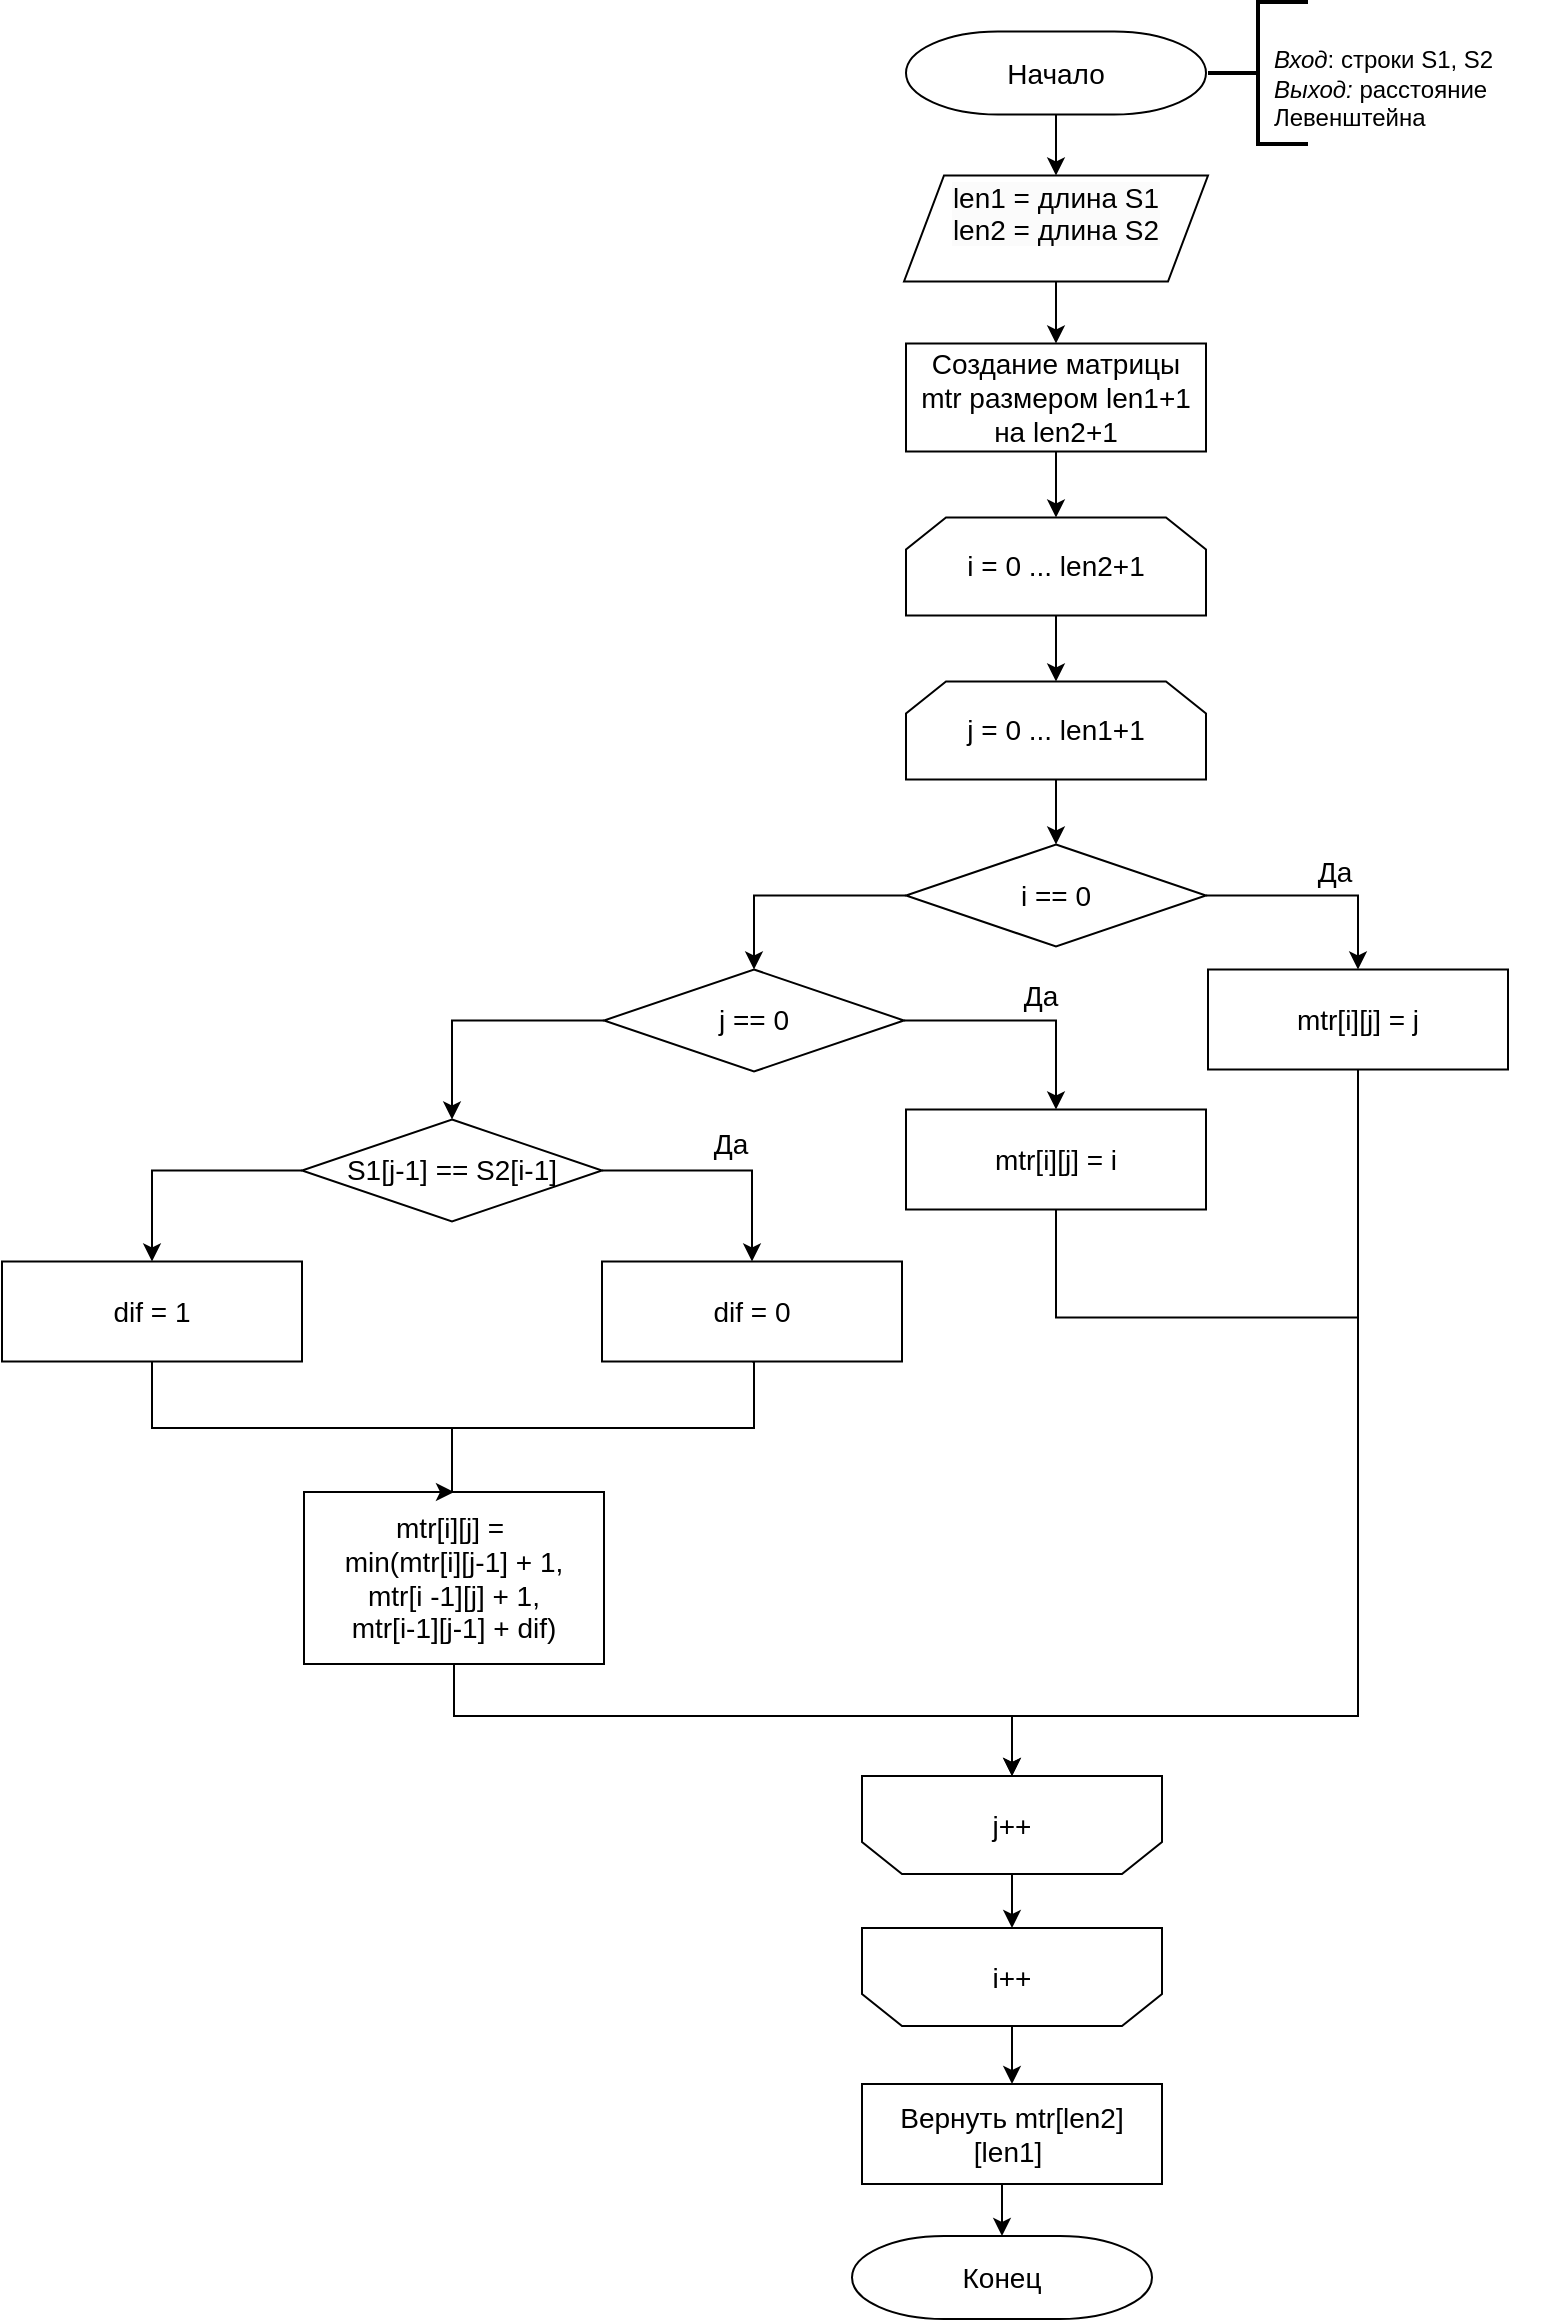 <mxfile version="21.7.5" type="device" pages="4">
  <diagram id="Tdkf1bd7mpuJth67Tkuw" name="Л. нерек.">
    <mxGraphModel dx="794" dy="835" grid="0" gridSize="10" guides="1" tooltips="1" connect="1" arrows="1" fold="1" page="1" pageScale="1" pageWidth="827" pageHeight="1169" math="0" shadow="0">
      <root>
        <mxCell id="0" />
        <mxCell id="1" parent="0" />
        <mxCell id="tB_ChkKSm6CfpAUGxVDE-56" style="edgeStyle=orthogonalEdgeStyle;rounded=0;orthogonalLoop=1;jettySize=auto;html=1;exitX=0.5;exitY=1;exitDx=0;exitDy=0;exitPerimeter=0;entryX=0.5;entryY=0;entryDx=0;entryDy=0;" edge="1" parent="1" source="tB_ChkKSm6CfpAUGxVDE-57" target="tB_ChkKSm6CfpAUGxVDE-82">
          <mxGeometry relative="1" as="geometry" />
        </mxCell>
        <mxCell id="tB_ChkKSm6CfpAUGxVDE-57" value="&lt;font style=&quot;font-size: 14px;&quot;&gt;Начало&lt;/font&gt;" style="strokeWidth=1;html=1;shape=mxgraph.flowchart.terminator;whiteSpace=wrap;" vertex="1" parent="1">
          <mxGeometry x="493" y="19.75" width="150" height="41.5" as="geometry" />
        </mxCell>
        <mxCell id="tB_ChkKSm6CfpAUGxVDE-58" style="edgeStyle=orthogonalEdgeStyle;rounded=0;orthogonalLoop=1;jettySize=auto;html=1;" edge="1" parent="1" source="tB_ChkKSm6CfpAUGxVDE-59" target="tB_ChkKSm6CfpAUGxVDE-71">
          <mxGeometry relative="1" as="geometry" />
        </mxCell>
        <mxCell id="tB_ChkKSm6CfpAUGxVDE-59" value="&lt;font style=&quot;font-size: 14px;&quot;&gt;Cоздание матрицы mtr размером len1+1 на len2+1&lt;/font&gt;" style="rounded=0;whiteSpace=wrap;html=1;absoluteArcSize=1;arcSize=14;strokeWidth=1;" vertex="1" parent="1">
          <mxGeometry x="493" y="175.75" width="150" height="54" as="geometry" />
        </mxCell>
        <mxCell id="tB_ChkKSm6CfpAUGxVDE-60" style="edgeStyle=orthogonalEdgeStyle;rounded=0;orthogonalLoop=1;jettySize=auto;html=1;exitX=1;exitY=0.5;exitDx=0;exitDy=0;exitPerimeter=0;fontSize=11;endArrow=classic;endFill=1;" edge="1" parent="1" source="tB_ChkKSm6CfpAUGxVDE-63" target="tB_ChkKSm6CfpAUGxVDE-65">
          <mxGeometry relative="1" as="geometry" />
        </mxCell>
        <mxCell id="tB_ChkKSm6CfpAUGxVDE-61" value="Да" style="edgeLabel;html=1;align=center;verticalAlign=middle;resizable=0;points=[];fontSize=14;" vertex="1" connectable="0" parent="tB_ChkKSm6CfpAUGxVDE-60">
          <mxGeometry x="-0.169" y="2" relative="1" as="geometry">
            <mxPoint x="17" y="-10" as="offset" />
          </mxGeometry>
        </mxCell>
        <mxCell id="tB_ChkKSm6CfpAUGxVDE-62" style="edgeStyle=orthogonalEdgeStyle;rounded=0;orthogonalLoop=1;jettySize=auto;html=1;fontSize=12;endArrow=classic;endFill=1;" edge="1" parent="1" source="tB_ChkKSm6CfpAUGxVDE-63" target="tB_ChkKSm6CfpAUGxVDE-68">
          <mxGeometry relative="1" as="geometry" />
        </mxCell>
        <mxCell id="tB_ChkKSm6CfpAUGxVDE-63" value="&lt;font style=&quot;font-size: 14px;&quot;&gt;i == 0&lt;/font&gt;" style="strokeWidth=1;html=1;shape=mxgraph.flowchart.decision;whiteSpace=wrap;rounded=0;fontSize=11;" vertex="1" parent="1">
          <mxGeometry x="493" y="426.25" width="150" height="51" as="geometry" />
        </mxCell>
        <mxCell id="tB_ChkKSm6CfpAUGxVDE-107" style="edgeStyle=orthogonalEdgeStyle;rounded=0;orthogonalLoop=1;jettySize=auto;html=1;exitX=0.5;exitY=1;exitDx=0;exitDy=0;" edge="1" parent="1" source="tB_ChkKSm6CfpAUGxVDE-65" target="tB_ChkKSm6CfpAUGxVDE-89">
          <mxGeometry relative="1" as="geometry">
            <Array as="points">
              <mxPoint x="719" y="862" />
              <mxPoint x="546" y="862" />
            </Array>
          </mxGeometry>
        </mxCell>
        <mxCell id="tB_ChkKSm6CfpAUGxVDE-65" value="&lt;font style=&quot;font-size: 14px;&quot;&gt;mtr[i][j] = j&lt;/font&gt;" style="rounded=0;whiteSpace=wrap;html=1;absoluteArcSize=1;arcSize=14;strokeWidth=1;" vertex="1" parent="1">
          <mxGeometry x="644" y="488.75" width="150" height="50" as="geometry" />
        </mxCell>
        <mxCell id="tB_ChkKSm6CfpAUGxVDE-66" style="edgeStyle=orthogonalEdgeStyle;rounded=0;orthogonalLoop=1;jettySize=auto;html=1;exitX=0;exitY=0.5;exitDx=0;exitDy=0;exitPerimeter=0;entryX=0.5;entryY=0;entryDx=0;entryDy=0;entryPerimeter=0;" edge="1" parent="1" source="tB_ChkKSm6CfpAUGxVDE-68" target="tB_ChkKSm6CfpAUGxVDE-76">
          <mxGeometry relative="1" as="geometry">
            <mxPoint x="284.681" y="528.264" as="targetPoint" />
          </mxGeometry>
        </mxCell>
        <mxCell id="tB_ChkKSm6CfpAUGxVDE-67" style="edgeStyle=orthogonalEdgeStyle;rounded=0;orthogonalLoop=1;jettySize=auto;html=1;exitX=1;exitY=0.5;exitDx=0;exitDy=0;exitPerimeter=0;" edge="1" parent="1" source="tB_ChkKSm6CfpAUGxVDE-68" target="tB_ChkKSm6CfpAUGxVDE-69">
          <mxGeometry relative="1" as="geometry" />
        </mxCell>
        <mxCell id="tB_ChkKSm6CfpAUGxVDE-68" value="&lt;font style=&quot;font-size: 14px;&quot;&gt;j == 0&lt;/font&gt;" style="strokeWidth=1;html=1;shape=mxgraph.flowchart.decision;whiteSpace=wrap;rounded=0;fontSize=11;" vertex="1" parent="1">
          <mxGeometry x="342" y="488.75" width="150" height="51" as="geometry" />
        </mxCell>
        <mxCell id="tB_ChkKSm6CfpAUGxVDE-69" value="&lt;font style=&quot;font-size: 14px;&quot;&gt;mtr[i][j] = i&lt;/font&gt;" style="rounded=0;whiteSpace=wrap;html=1;absoluteArcSize=1;arcSize=14;strokeWidth=1;" vertex="1" parent="1">
          <mxGeometry x="493" y="558.75" width="150" height="50" as="geometry" />
        </mxCell>
        <mxCell id="tB_ChkKSm6CfpAUGxVDE-70" style="edgeStyle=orthogonalEdgeStyle;rounded=0;orthogonalLoop=1;jettySize=auto;html=1;exitX=0.5;exitY=1;exitDx=0;exitDy=0;entryX=0.5;entryY=0;entryDx=0;entryDy=0;" edge="1" parent="1" source="tB_ChkKSm6CfpAUGxVDE-71" target="tB_ChkKSm6CfpAUGxVDE-73">
          <mxGeometry relative="1" as="geometry" />
        </mxCell>
        <mxCell id="tB_ChkKSm6CfpAUGxVDE-71" value="&lt;font style=&quot;font-size: 14px;&quot;&gt;i = 0 ... len2+1&lt;br&gt;&lt;/font&gt;" style="shape=loopLimit;whiteSpace=wrap;html=1;" vertex="1" parent="1">
          <mxGeometry x="493" y="262.75" width="150" height="49" as="geometry" />
        </mxCell>
        <mxCell id="tB_ChkKSm6CfpAUGxVDE-72" value="" style="edgeStyle=orthogonalEdgeStyle;rounded=0;orthogonalLoop=1;jettySize=auto;html=1;" edge="1" parent="1" source="tB_ChkKSm6CfpAUGxVDE-73" target="tB_ChkKSm6CfpAUGxVDE-63">
          <mxGeometry relative="1" as="geometry" />
        </mxCell>
        <mxCell id="tB_ChkKSm6CfpAUGxVDE-73" value="&lt;font style=&quot;font-size: 14px;&quot;&gt;j = 0 ... len1+1&lt;/font&gt;" style="shape=loopLimit;whiteSpace=wrap;html=1;" vertex="1" parent="1">
          <mxGeometry x="493" y="344.75" width="150" height="49" as="geometry" />
        </mxCell>
        <mxCell id="tB_ChkKSm6CfpAUGxVDE-74" style="edgeStyle=orthogonalEdgeStyle;rounded=0;orthogonalLoop=1;jettySize=auto;html=1;exitX=0;exitY=0.5;exitDx=0;exitDy=0;exitPerimeter=0;" edge="1" parent="1" source="tB_ChkKSm6CfpAUGxVDE-76" target="tB_ChkKSm6CfpAUGxVDE-84">
          <mxGeometry relative="1" as="geometry" />
        </mxCell>
        <mxCell id="tB_ChkKSm6CfpAUGxVDE-75" style="edgeStyle=orthogonalEdgeStyle;rounded=0;orthogonalLoop=1;jettySize=auto;html=1;exitX=1;exitY=0.5;exitDx=0;exitDy=0;exitPerimeter=0;entryX=0.5;entryY=0;entryDx=0;entryDy=0;" edge="1" parent="1" source="tB_ChkKSm6CfpAUGxVDE-76" target="tB_ChkKSm6CfpAUGxVDE-86">
          <mxGeometry relative="1" as="geometry" />
        </mxCell>
        <mxCell id="tB_ChkKSm6CfpAUGxVDE-76" value="&lt;span style=&quot;font-size: 14px;&quot;&gt;S1[j-1] == S2[i-1]&lt;/span&gt;" style="strokeWidth=1;html=1;shape=mxgraph.flowchart.decision;whiteSpace=wrap;rounded=0;fontSize=11;" vertex="1" parent="1">
          <mxGeometry x="191" y="563.75" width="150" height="51" as="geometry" />
        </mxCell>
        <mxCell id="tB_ChkKSm6CfpAUGxVDE-77" value="" style="strokeWidth=2;html=1;shape=mxgraph.flowchart.annotation_2;align=left;labelPosition=right;pointerEvents=1;" vertex="1" parent="1">
          <mxGeometry x="644" y="5" width="50" height="71" as="geometry" />
        </mxCell>
        <mxCell id="tB_ChkKSm6CfpAUGxVDE-78" value="&lt;i&gt;&lt;br&gt;Вход&lt;/i&gt;: строки S1, S2&lt;br&gt;&lt;i&gt;Выход: &lt;/i&gt;расстояние Левенштейна" style="text;html=1;strokeColor=none;fillColor=none;align=left;verticalAlign=middle;whiteSpace=wrap;rounded=0;" vertex="1" parent="1">
          <mxGeometry x="675" y="25.5" width="146" height="30" as="geometry" />
        </mxCell>
        <mxCell id="tB_ChkKSm6CfpAUGxVDE-105" style="edgeStyle=orthogonalEdgeStyle;rounded=0;orthogonalLoop=1;jettySize=auto;html=1;exitX=0.5;exitY=1;exitDx=0;exitDy=0;" edge="1" parent="1" source="tB_ChkKSm6CfpAUGxVDE-80" target="tB_ChkKSm6CfpAUGxVDE-89">
          <mxGeometry relative="1" as="geometry">
            <Array as="points">
              <mxPoint x="267" y="862" />
              <mxPoint x="546" y="862" />
            </Array>
          </mxGeometry>
        </mxCell>
        <mxCell id="tB_ChkKSm6CfpAUGxVDE-80" value="&lt;font style=&quot;font-size: 14px;&quot;&gt;mtr[i][j] =&amp;nbsp;&lt;br style=&quot;&quot;&gt;min(mtr[i][j-1] + 1,&lt;br&gt;mtr[i -1][j] + 1,&lt;br style=&quot;&quot;&gt;mtr[i-1][j-1] + dif)&lt;/font&gt;" style="rounded=0;whiteSpace=wrap;html=1;absoluteArcSize=1;arcSize=14;strokeWidth=1;align=center;" vertex="1" parent="1">
          <mxGeometry x="192" y="750" width="150" height="86" as="geometry" />
        </mxCell>
        <mxCell id="tB_ChkKSm6CfpAUGxVDE-81" style="edgeStyle=orthogonalEdgeStyle;rounded=0;orthogonalLoop=1;jettySize=auto;html=1;exitX=0.5;exitY=1;exitDx=0;exitDy=0;entryX=0.5;entryY=0;entryDx=0;entryDy=0;" edge="1" parent="1" source="tB_ChkKSm6CfpAUGxVDE-82" target="tB_ChkKSm6CfpAUGxVDE-59">
          <mxGeometry relative="1" as="geometry" />
        </mxCell>
        <mxCell id="tB_ChkKSm6CfpAUGxVDE-82" value="&#xa;&lt;span style=&quot;color: rgb(0, 0, 0); font-family: Helvetica; font-size: 14px; font-style: normal; font-variant-ligatures: normal; font-variant-caps: normal; font-weight: 400; letter-spacing: normal; orphans: 2; text-align: center; text-indent: 0px; text-transform: none; widows: 2; word-spacing: 0px; -webkit-text-stroke-width: 0px; background-color: rgb(251, 251, 251); text-decoration-thickness: initial; text-decoration-style: initial; text-decoration-color: initial; float: none; display: inline !important;&quot;&gt;len1 = длина S1&lt;/span&gt;&lt;br style=&quot;border-color: var(--border-color); color: rgb(0, 0, 0); font-family: Helvetica; font-size: 14px; font-style: normal; font-variant-ligatures: normal; font-variant-caps: normal; font-weight: 400; letter-spacing: normal; orphans: 2; text-align: center; text-indent: 0px; text-transform: none; widows: 2; word-spacing: 0px; -webkit-text-stroke-width: 0px; background-color: rgb(251, 251, 251); text-decoration-thickness: initial; text-decoration-style: initial; text-decoration-color: initial;&quot;&gt;&lt;span style=&quot;color: rgb(0, 0, 0); font-family: Helvetica; font-size: 14px; font-style: normal; font-variant-ligatures: normal; font-variant-caps: normal; font-weight: 400; letter-spacing: normal; orphans: 2; text-align: center; text-indent: 0px; text-transform: none; widows: 2; word-spacing: 0px; -webkit-text-stroke-width: 0px; background-color: rgb(251, 251, 251); text-decoration-thickness: initial; text-decoration-style: initial; text-decoration-color: initial; float: none; display: inline !important;&quot;&gt;len2 = длина S2&lt;/span&gt;&#xa;&#xa;" style="shape=parallelogram;perimeter=parallelogramPerimeter;whiteSpace=wrap;html=1;fixedSize=1;" vertex="1" parent="1">
          <mxGeometry x="492" y="91.75" width="152" height="53" as="geometry" />
        </mxCell>
        <mxCell id="tB_ChkKSm6CfpAUGxVDE-83" style="edgeStyle=orthogonalEdgeStyle;rounded=0;orthogonalLoop=1;jettySize=auto;html=1;exitX=0.5;exitY=1;exitDx=0;exitDy=0;entryX=0.5;entryY=0;entryDx=0;entryDy=0;" edge="1" parent="1" source="tB_ChkKSm6CfpAUGxVDE-84" target="tB_ChkKSm6CfpAUGxVDE-80">
          <mxGeometry relative="1" as="geometry">
            <Array as="points">
              <mxPoint x="116" y="718" />
              <mxPoint x="266" y="718" />
            </Array>
          </mxGeometry>
        </mxCell>
        <mxCell id="tB_ChkKSm6CfpAUGxVDE-84" value="&lt;span style=&quot;font-size: 14px;&quot;&gt;dif = 1&lt;/span&gt;" style="rounded=0;whiteSpace=wrap;html=1;absoluteArcSize=1;arcSize=14;strokeWidth=1;" vertex="1" parent="1">
          <mxGeometry x="41" y="634.75" width="150" height="50" as="geometry" />
        </mxCell>
        <mxCell id="tB_ChkKSm6CfpAUGxVDE-85" style="edgeStyle=orthogonalEdgeStyle;rounded=0;orthogonalLoop=1;jettySize=auto;html=1;exitX=0.5;exitY=1;exitDx=0;exitDy=0;endArrow=none;endFill=0;" edge="1" parent="1" source="tB_ChkKSm6CfpAUGxVDE-86" target="tB_ChkKSm6CfpAUGxVDE-80">
          <mxGeometry relative="1" as="geometry">
            <Array as="points">
              <mxPoint x="417" y="685" />
              <mxPoint x="417" y="718" />
              <mxPoint x="266" y="718" />
            </Array>
          </mxGeometry>
        </mxCell>
        <mxCell id="tB_ChkKSm6CfpAUGxVDE-86" value="&lt;font style=&quot;font-size: 14px;&quot;&gt;dif = 0&lt;/font&gt;" style="rounded=0;whiteSpace=wrap;html=1;absoluteArcSize=1;arcSize=14;strokeWidth=1;" vertex="1" parent="1">
          <mxGeometry x="341" y="634.75" width="150" height="50" as="geometry" />
        </mxCell>
        <mxCell id="tB_ChkKSm6CfpAUGxVDE-87" value="&lt;font style=&quot;font-size: 14px;&quot;&gt;Да&lt;/font&gt;" style="edgeLabel;html=1;align=center;verticalAlign=middle;resizable=0;points=[];" vertex="1" connectable="0" parent="1">
          <mxGeometry x="719.004" y="418.75" as="geometry">
            <mxPoint x="-159" y="83" as="offset" />
          </mxGeometry>
        </mxCell>
        <mxCell id="tB_ChkKSm6CfpAUGxVDE-88" style="edgeStyle=orthogonalEdgeStyle;rounded=0;orthogonalLoop=1;jettySize=auto;html=1;exitX=0.5;exitY=1;exitDx=0;exitDy=0;entryX=0.5;entryY=0;entryDx=0;entryDy=0;" edge="1" parent="1" source="tB_ChkKSm6CfpAUGxVDE-89" target="tB_ChkKSm6CfpAUGxVDE-93">
          <mxGeometry relative="1" as="geometry" />
        </mxCell>
        <mxCell id="tB_ChkKSm6CfpAUGxVDE-89" value="&lt;span style=&quot;font-size: 14px;&quot;&gt;j++&lt;/span&gt;" style="shape=loopLimit;whiteSpace=wrap;html=1;flipV=1;" vertex="1" parent="1">
          <mxGeometry x="471" y="892" width="150" height="49" as="geometry" />
        </mxCell>
        <mxCell id="tB_ChkKSm6CfpAUGxVDE-91" value="" style="endArrow=none;html=1;rounded=0;edgeStyle=orthogonalEdgeStyle;exitX=0.5;exitY=1;exitDx=0;exitDy=0;endFill=0;" edge="1" parent="1" source="tB_ChkKSm6CfpAUGxVDE-69">
          <mxGeometry width="50" height="50" relative="1" as="geometry">
            <mxPoint x="585" y="675.75" as="sourcePoint" />
            <mxPoint x="719" y="662.75" as="targetPoint" />
            <Array as="points">
              <mxPoint x="568" y="662.75" />
            </Array>
          </mxGeometry>
        </mxCell>
        <mxCell id="tB_ChkKSm6CfpAUGxVDE-92" style="edgeStyle=orthogonalEdgeStyle;rounded=0;orthogonalLoop=1;jettySize=auto;html=1;exitX=0.5;exitY=1;exitDx=0;exitDy=0;entryX=0.5;entryY=0;entryDx=0;entryDy=0;" edge="1" parent="1" source="tB_ChkKSm6CfpAUGxVDE-93" target="tB_ChkKSm6CfpAUGxVDE-95">
          <mxGeometry relative="1" as="geometry" />
        </mxCell>
        <mxCell id="tB_ChkKSm6CfpAUGxVDE-93" value="&lt;span style=&quot;font-size: 14px;&quot;&gt;i++&lt;/span&gt;" style="shape=loopLimit;whiteSpace=wrap;html=1;flipV=1;" vertex="1" parent="1">
          <mxGeometry x="471" y="968" width="150" height="49" as="geometry" />
        </mxCell>
        <mxCell id="tB_ChkKSm6CfpAUGxVDE-94" style="edgeStyle=orthogonalEdgeStyle;rounded=0;orthogonalLoop=1;jettySize=auto;html=1;exitX=0.5;exitY=1;exitDx=0;exitDy=0;entryX=0.5;entryY=0;entryDx=0;entryDy=0;entryPerimeter=0;" edge="1" parent="1" source="tB_ChkKSm6CfpAUGxVDE-95" target="tB_ChkKSm6CfpAUGxVDE-96">
          <mxGeometry relative="1" as="geometry" />
        </mxCell>
        <mxCell id="tB_ChkKSm6CfpAUGxVDE-95" value="&lt;font style=&quot;font-size: 14px;&quot;&gt;Вернуть mtr[len2][len1]&amp;nbsp;&lt;/font&gt;" style="rounded=0;whiteSpace=wrap;html=1;absoluteArcSize=1;arcSize=14;strokeWidth=1;" vertex="1" parent="1">
          <mxGeometry x="471" y="1046" width="150" height="50" as="geometry" />
        </mxCell>
        <mxCell id="tB_ChkKSm6CfpAUGxVDE-96" value="&lt;span style=&quot;font-size: 14px;&quot;&gt;Конец&lt;/span&gt;" style="strokeWidth=1;html=1;shape=mxgraph.flowchart.terminator;whiteSpace=wrap;" vertex="1" parent="1">
          <mxGeometry x="466" y="1122" width="150" height="41.5" as="geometry" />
        </mxCell>
        <mxCell id="tB_ChkKSm6CfpAUGxVDE-97" value="&lt;font style=&quot;font-size: 14px;&quot;&gt;Да&lt;/font&gt;" style="edgeLabel;html=1;align=center;verticalAlign=middle;resizable=0;points=[];" vertex="1" connectable="0" parent="1">
          <mxGeometry x="564.004" y="493.0" as="geometry">
            <mxPoint x="-159" y="83" as="offset" />
          </mxGeometry>
        </mxCell>
      </root>
    </mxGraphModel>
  </diagram>
  <diagram id="W5WueC-w3UGExh-107dJ" name="Д.-Л. нерек.">
    <mxGraphModel dx="587" dy="617" grid="0" gridSize="10" guides="1" tooltips="1" connect="1" arrows="1" fold="1" page="1" pageScale="1" pageWidth="827" pageHeight="1169" math="0" shadow="0">
      <root>
        <mxCell id="0" />
        <mxCell id="1" parent="0" />
        <mxCell id="gx-bPQNmbYi4II5VdKlK-46" style="edgeStyle=orthogonalEdgeStyle;rounded=0;orthogonalLoop=1;jettySize=auto;html=1;exitX=1;exitY=0.5;exitDx=0;exitDy=0;exitPerimeter=0;" edge="1" parent="1" source="YfIfytlRqdPdY2JvehTf-10" target="YfIfytlRqdPdY2JvehTf-13">
          <mxGeometry relative="1" as="geometry" />
        </mxCell>
        <mxCell id="4Q-onY_KDX9PJNeoI4ER-1" style="edgeStyle=orthogonalEdgeStyle;rounded=0;orthogonalLoop=1;jettySize=auto;html=1;exitX=0.5;exitY=1;exitDx=0;exitDy=0;exitPerimeter=0;entryX=0.5;entryY=0;entryDx=0;entryDy=0;entryPerimeter=0;" edge="1" parent="1" source="YfIfytlRqdPdY2JvehTf-10" target="gx-bPQNmbYi4II5VdKlK-35">
          <mxGeometry relative="1" as="geometry">
            <Array as="points">
              <mxPoint x="253" y="1085" />
              <mxPoint x="532" y="1085" />
            </Array>
          </mxGeometry>
        </mxCell>
        <mxCell id="YfIfytlRqdPdY2JvehTf-10" value="&lt;font style=&quot;font-size: 14px;&quot;&gt;S1[j-2] == S2[i-1] &lt;br&gt;S1[j-1] == S2[i-2]&lt;/font&gt;" style="strokeWidth=1;html=1;shape=mxgraph.flowchart.decision;whiteSpace=wrap;rounded=0;fontSize=11;" vertex="1" parent="1">
          <mxGeometry x="175" y="873" width="156" height="73" as="geometry" />
        </mxCell>
        <mxCell id="gx-bPQNmbYi4II5VdKlK-55" style="edgeStyle=orthogonalEdgeStyle;rounded=0;orthogonalLoop=1;jettySize=auto;html=1;exitX=0.5;exitY=1;exitDx=0;exitDy=0;entryX=0.5;entryY=0;entryDx=0;entryDy=0;entryPerimeter=0;" edge="1" parent="1" source="YfIfytlRqdPdY2JvehTf-13" target="gx-bPQNmbYi4II5VdKlK-35">
          <mxGeometry relative="1" as="geometry">
            <Array as="points">
              <mxPoint x="400" y="1060" />
              <mxPoint x="253" y="1060" />
              <mxPoint x="253" y="1085" />
              <mxPoint x="532" y="1085" />
            </Array>
          </mxGeometry>
        </mxCell>
        <mxCell id="YfIfytlRqdPdY2JvehTf-13" value="&lt;font style=&quot;font-size: 14px;&quot;&gt;mtr[i][j] =&amp;nbsp;&lt;br style=&quot;&quot;&gt;min(mtr[i][j],&lt;br style=&quot;&quot;&gt;mtr[i-2][j-2] + 1)&lt;/font&gt;" style="rounded=0;whiteSpace=wrap;html=1;absoluteArcSize=1;arcSize=14;strokeWidth=1;align=center;" vertex="1" parent="1">
          <mxGeometry x="325" y="962" width="150" height="64" as="geometry" />
        </mxCell>
        <mxCell id="gx-bPQNmbYi4II5VdKlK-1" style="edgeStyle=orthogonalEdgeStyle;rounded=0;orthogonalLoop=1;jettySize=auto;html=1;exitX=0.5;exitY=1;exitDx=0;exitDy=0;exitPerimeter=0;entryX=0.5;entryY=0;entryDx=0;entryDy=0;" edge="1" parent="1" source="gx-bPQNmbYi4II5VdKlK-2" target="gx-bPQNmbYi4II5VdKlK-27">
          <mxGeometry relative="1" as="geometry" />
        </mxCell>
        <mxCell id="gx-bPQNmbYi4II5VdKlK-2" value="&lt;font style=&quot;font-size: 14px;&quot;&gt;Начало&lt;/font&gt;" style="strokeWidth=1;html=1;shape=mxgraph.flowchart.terminator;whiteSpace=wrap;" vertex="1" parent="1">
          <mxGeometry x="480" y="25.75" width="150" height="41.5" as="geometry" />
        </mxCell>
        <mxCell id="gx-bPQNmbYi4II5VdKlK-3" style="edgeStyle=orthogonalEdgeStyle;rounded=0;orthogonalLoop=1;jettySize=auto;html=1;" edge="1" parent="1" source="gx-bPQNmbYi4II5VdKlK-4" target="gx-bPQNmbYi4II5VdKlK-16">
          <mxGeometry relative="1" as="geometry" />
        </mxCell>
        <mxCell id="gx-bPQNmbYi4II5VdKlK-4" value="&lt;font style=&quot;font-size: 14px;&quot;&gt;Cоздание матрицы mtr размером len1+1 на len2+1&lt;/font&gt;" style="rounded=0;whiteSpace=wrap;html=1;absoluteArcSize=1;arcSize=14;strokeWidth=1;" vertex="1" parent="1">
          <mxGeometry x="480" y="181.75" width="150" height="54" as="geometry" />
        </mxCell>
        <mxCell id="gx-bPQNmbYi4II5VdKlK-5" style="edgeStyle=orthogonalEdgeStyle;rounded=0;orthogonalLoop=1;jettySize=auto;html=1;exitX=1;exitY=0.5;exitDx=0;exitDy=0;exitPerimeter=0;fontSize=11;endArrow=classic;endFill=1;" edge="1" parent="1" source="gx-bPQNmbYi4II5VdKlK-8" target="gx-bPQNmbYi4II5VdKlK-10">
          <mxGeometry relative="1" as="geometry" />
        </mxCell>
        <mxCell id="gx-bPQNmbYi4II5VdKlK-6" value="Да" style="edgeLabel;html=1;align=center;verticalAlign=middle;resizable=0;points=[];fontSize=14;" vertex="1" connectable="0" parent="gx-bPQNmbYi4II5VdKlK-5">
          <mxGeometry x="-0.169" y="2" relative="1" as="geometry">
            <mxPoint x="17" y="-10" as="offset" />
          </mxGeometry>
        </mxCell>
        <mxCell id="gx-bPQNmbYi4II5VdKlK-7" style="edgeStyle=orthogonalEdgeStyle;rounded=0;orthogonalLoop=1;jettySize=auto;html=1;fontSize=12;endArrow=classic;endFill=1;" edge="1" parent="1" source="gx-bPQNmbYi4II5VdKlK-8" target="gx-bPQNmbYi4II5VdKlK-13">
          <mxGeometry relative="1" as="geometry" />
        </mxCell>
        <mxCell id="gx-bPQNmbYi4II5VdKlK-8" value="&lt;font style=&quot;font-size: 14px;&quot;&gt;i == 0&lt;/font&gt;" style="strokeWidth=1;html=1;shape=mxgraph.flowchart.decision;whiteSpace=wrap;rounded=0;fontSize=11;" vertex="1" parent="1">
          <mxGeometry x="480" y="432.25" width="150" height="51" as="geometry" />
        </mxCell>
        <mxCell id="gx-bPQNmbYi4II5VdKlK-9" style="rounded=0;orthogonalLoop=1;jettySize=auto;html=1;exitX=0.5;exitY=1;exitDx=0;exitDy=0;entryX=0.5;entryY=0;entryDx=0;entryDy=0;entryPerimeter=0;edgeStyle=orthogonalEdgeStyle;" edge="1" parent="1" source="gx-bPQNmbYi4II5VdKlK-10" target="gx-bPQNmbYi4II5VdKlK-35">
          <mxGeometry relative="1" as="geometry">
            <mxPoint x="706" y="744" as="targetPoint" />
            <Array as="points">
              <mxPoint x="706" y="1085" />
              <mxPoint x="532" y="1085" />
            </Array>
          </mxGeometry>
        </mxCell>
        <mxCell id="gx-bPQNmbYi4II5VdKlK-10" value="&lt;font style=&quot;font-size: 14px;&quot;&gt;mtr[i][j] = j&lt;/font&gt;" style="rounded=0;whiteSpace=wrap;html=1;absoluteArcSize=1;arcSize=14;strokeWidth=1;" vertex="1" parent="1">
          <mxGeometry x="631" y="494.75" width="150" height="50" as="geometry" />
        </mxCell>
        <mxCell id="gx-bPQNmbYi4II5VdKlK-11" style="edgeStyle=orthogonalEdgeStyle;rounded=0;orthogonalLoop=1;jettySize=auto;html=1;exitX=0;exitY=0.5;exitDx=0;exitDy=0;exitPerimeter=0;entryX=0.5;entryY=0;entryDx=0;entryDy=0;entryPerimeter=0;" edge="1" parent="1" source="gx-bPQNmbYi4II5VdKlK-13" target="gx-bPQNmbYi4II5VdKlK-21">
          <mxGeometry relative="1" as="geometry">
            <mxPoint x="271.681" y="534.264" as="targetPoint" />
          </mxGeometry>
        </mxCell>
        <mxCell id="gx-bPQNmbYi4II5VdKlK-12" style="edgeStyle=orthogonalEdgeStyle;rounded=0;orthogonalLoop=1;jettySize=auto;html=1;exitX=1;exitY=0.5;exitDx=0;exitDy=0;exitPerimeter=0;" edge="1" parent="1" source="gx-bPQNmbYi4II5VdKlK-13" target="gx-bPQNmbYi4II5VdKlK-14">
          <mxGeometry relative="1" as="geometry" />
        </mxCell>
        <mxCell id="gx-bPQNmbYi4II5VdKlK-13" value="&lt;font style=&quot;font-size: 14px;&quot;&gt;j == 0&lt;/font&gt;" style="strokeWidth=1;html=1;shape=mxgraph.flowchart.decision;whiteSpace=wrap;rounded=0;fontSize=11;" vertex="1" parent="1">
          <mxGeometry x="329" y="494.75" width="150" height="51" as="geometry" />
        </mxCell>
        <mxCell id="gx-bPQNmbYi4II5VdKlK-14" value="&lt;font style=&quot;font-size: 14px;&quot;&gt;mtr[i][j] = i&lt;/font&gt;" style="rounded=0;whiteSpace=wrap;html=1;absoluteArcSize=1;arcSize=14;strokeWidth=1;" vertex="1" parent="1">
          <mxGeometry x="480" y="564.75" width="150" height="50" as="geometry" />
        </mxCell>
        <mxCell id="gx-bPQNmbYi4II5VdKlK-15" style="edgeStyle=orthogonalEdgeStyle;rounded=0;orthogonalLoop=1;jettySize=auto;html=1;exitX=0.5;exitY=1;exitDx=0;exitDy=0;entryX=0.5;entryY=0;entryDx=0;entryDy=0;" edge="1" parent="1" source="gx-bPQNmbYi4II5VdKlK-16" target="gx-bPQNmbYi4II5VdKlK-18">
          <mxGeometry relative="1" as="geometry" />
        </mxCell>
        <mxCell id="gx-bPQNmbYi4II5VdKlK-16" value="&lt;font style=&quot;font-size: 14px;&quot;&gt;i = 0 ... len2+1&lt;br&gt;&lt;/font&gt;" style="shape=loopLimit;whiteSpace=wrap;html=1;" vertex="1" parent="1">
          <mxGeometry x="480" y="268.75" width="150" height="49" as="geometry" />
        </mxCell>
        <mxCell id="gx-bPQNmbYi4II5VdKlK-17" value="" style="edgeStyle=orthogonalEdgeStyle;rounded=0;orthogonalLoop=1;jettySize=auto;html=1;" edge="1" parent="1" source="gx-bPQNmbYi4II5VdKlK-18" target="gx-bPQNmbYi4II5VdKlK-8">
          <mxGeometry relative="1" as="geometry" />
        </mxCell>
        <mxCell id="gx-bPQNmbYi4II5VdKlK-18" value="&lt;font style=&quot;font-size: 14px;&quot;&gt;j = 0 ... len1+1&lt;/font&gt;" style="shape=loopLimit;whiteSpace=wrap;html=1;" vertex="1" parent="1">
          <mxGeometry x="480" y="350.75" width="150" height="49" as="geometry" />
        </mxCell>
        <mxCell id="gx-bPQNmbYi4II5VdKlK-19" style="edgeStyle=orthogonalEdgeStyle;rounded=0;orthogonalLoop=1;jettySize=auto;html=1;exitX=0;exitY=0.5;exitDx=0;exitDy=0;exitPerimeter=0;" edge="1" parent="1" source="gx-bPQNmbYi4II5VdKlK-21" target="gx-bPQNmbYi4II5VdKlK-29">
          <mxGeometry relative="1" as="geometry" />
        </mxCell>
        <mxCell id="gx-bPQNmbYi4II5VdKlK-20" style="edgeStyle=orthogonalEdgeStyle;rounded=0;orthogonalLoop=1;jettySize=auto;html=1;exitX=1;exitY=0.5;exitDx=0;exitDy=0;exitPerimeter=0;entryX=0.5;entryY=0;entryDx=0;entryDy=0;" edge="1" parent="1" source="gx-bPQNmbYi4II5VdKlK-21" target="gx-bPQNmbYi4II5VdKlK-31">
          <mxGeometry relative="1" as="geometry" />
        </mxCell>
        <mxCell id="gx-bPQNmbYi4II5VdKlK-21" value="&lt;span style=&quot;font-size: 14px;&quot;&gt;S1[j-1] == S2[i-1]&lt;/span&gt;" style="strokeWidth=1;html=1;shape=mxgraph.flowchart.decision;whiteSpace=wrap;rounded=0;fontSize=11;" vertex="1" parent="1">
          <mxGeometry x="178" y="569.75" width="150" height="51" as="geometry" />
        </mxCell>
        <mxCell id="gx-bPQNmbYi4II5VdKlK-22" value="" style="strokeWidth=2;html=1;shape=mxgraph.flowchart.annotation_2;align=left;labelPosition=right;pointerEvents=1;" vertex="1" parent="1">
          <mxGeometry x="631" y="11" width="50" height="71" as="geometry" />
        </mxCell>
        <mxCell id="gx-bPQNmbYi4II5VdKlK-23" value="&lt;i&gt;Вход&lt;/i&gt;: строки S1, S2&lt;br&gt;&lt;i&gt;Выход: &lt;/i&gt;расстояние Левенштейна" style="text;html=1;strokeColor=none;fillColor=none;align=left;verticalAlign=middle;whiteSpace=wrap;rounded=0;" vertex="1" parent="1">
          <mxGeometry x="662" y="31.5" width="146" height="30" as="geometry" />
        </mxCell>
        <mxCell id="gx-bPQNmbYi4II5VdKlK-45" style="edgeStyle=orthogonalEdgeStyle;rounded=0;orthogonalLoop=1;jettySize=auto;html=1;exitX=0.5;exitY=1;exitDx=0;exitDy=0;entryX=0.5;entryY=0;entryDx=0;entryDy=0;entryPerimeter=0;" edge="1" parent="1" source="gx-bPQNmbYi4II5VdKlK-25" target="YfIfytlRqdPdY2JvehTf-10">
          <mxGeometry relative="1" as="geometry" />
        </mxCell>
        <mxCell id="gx-bPQNmbYi4II5VdKlK-25" value="&lt;font style=&quot;font-size: 14px;&quot;&gt;mtr[i][j] =&amp;nbsp;&lt;br style=&quot;&quot;&gt;min(mtr[i][j-1] + 1,&lt;br&gt;mtr[i -1][j] + 1,&lt;br style=&quot;&quot;&gt;mtr[i-1][j-1] + dif)&lt;/font&gt;" style="rounded=0;whiteSpace=wrap;html=1;absoluteArcSize=1;arcSize=14;strokeWidth=1;align=center;" vertex="1" parent="1">
          <mxGeometry x="178" y="751" width="150" height="86" as="geometry" />
        </mxCell>
        <mxCell id="gx-bPQNmbYi4II5VdKlK-26" style="edgeStyle=orthogonalEdgeStyle;rounded=0;orthogonalLoop=1;jettySize=auto;html=1;exitX=0.5;exitY=1;exitDx=0;exitDy=0;entryX=0.5;entryY=0;entryDx=0;entryDy=0;" edge="1" parent="1" source="gx-bPQNmbYi4II5VdKlK-27" target="gx-bPQNmbYi4II5VdKlK-4">
          <mxGeometry relative="1" as="geometry" />
        </mxCell>
        <mxCell id="gx-bPQNmbYi4II5VdKlK-27" value="&#xa;&lt;span style=&quot;color: rgb(0, 0, 0); font-family: Helvetica; font-size: 14px; font-style: normal; font-variant-ligatures: normal; font-variant-caps: normal; font-weight: 400; letter-spacing: normal; orphans: 2; text-align: center; text-indent: 0px; text-transform: none; widows: 2; word-spacing: 0px; -webkit-text-stroke-width: 0px; background-color: rgb(251, 251, 251); text-decoration-thickness: initial; text-decoration-style: initial; text-decoration-color: initial; float: none; display: inline !important;&quot;&gt;len1 = длина S1&lt;/span&gt;&lt;br style=&quot;border-color: var(--border-color); color: rgb(0, 0, 0); font-family: Helvetica; font-size: 14px; font-style: normal; font-variant-ligatures: normal; font-variant-caps: normal; font-weight: 400; letter-spacing: normal; orphans: 2; text-align: center; text-indent: 0px; text-transform: none; widows: 2; word-spacing: 0px; -webkit-text-stroke-width: 0px; background-color: rgb(251, 251, 251); text-decoration-thickness: initial; text-decoration-style: initial; text-decoration-color: initial;&quot;&gt;&lt;span style=&quot;color: rgb(0, 0, 0); font-family: Helvetica; font-size: 14px; font-style: normal; font-variant-ligatures: normal; font-variant-caps: normal; font-weight: 400; letter-spacing: normal; orphans: 2; text-align: center; text-indent: 0px; text-transform: none; widows: 2; word-spacing: 0px; -webkit-text-stroke-width: 0px; background-color: rgb(251, 251, 251); text-decoration-thickness: initial; text-decoration-style: initial; text-decoration-color: initial; float: none; display: inline !important;&quot;&gt;len2 = длина S2&lt;/span&gt;&#xa;&#xa;" style="shape=parallelogram;perimeter=parallelogramPerimeter;whiteSpace=wrap;html=1;fixedSize=1;" vertex="1" parent="1">
          <mxGeometry x="479" y="97.75" width="152" height="53" as="geometry" />
        </mxCell>
        <mxCell id="gx-bPQNmbYi4II5VdKlK-28" style="edgeStyle=orthogonalEdgeStyle;rounded=0;orthogonalLoop=1;jettySize=auto;html=1;exitX=0.5;exitY=1;exitDx=0;exitDy=0;entryX=0.5;entryY=0;entryDx=0;entryDy=0;" edge="1" parent="1" source="gx-bPQNmbYi4II5VdKlK-29" target="gx-bPQNmbYi4II5VdKlK-25">
          <mxGeometry relative="1" as="geometry">
            <Array as="points">
              <mxPoint x="103" y="724" />
              <mxPoint x="253" y="724" />
            </Array>
          </mxGeometry>
        </mxCell>
        <mxCell id="gx-bPQNmbYi4II5VdKlK-29" value="&lt;span style=&quot;font-size: 14px;&quot;&gt;dif = 1&lt;/span&gt;" style="rounded=0;whiteSpace=wrap;html=1;absoluteArcSize=1;arcSize=14;strokeWidth=1;" vertex="1" parent="1">
          <mxGeometry x="28" y="640.75" width="150" height="50" as="geometry" />
        </mxCell>
        <mxCell id="gx-bPQNmbYi4II5VdKlK-30" style="edgeStyle=orthogonalEdgeStyle;rounded=0;orthogonalLoop=1;jettySize=auto;html=1;exitX=0.5;exitY=1;exitDx=0;exitDy=0;endArrow=none;endFill=0;" edge="1" parent="1" source="gx-bPQNmbYi4II5VdKlK-31" target="gx-bPQNmbYi4II5VdKlK-25">
          <mxGeometry relative="1" as="geometry">
            <Array as="points">
              <mxPoint x="404" y="691" />
              <mxPoint x="404" y="724" />
              <mxPoint x="253" y="724" />
            </Array>
          </mxGeometry>
        </mxCell>
        <mxCell id="gx-bPQNmbYi4II5VdKlK-31" value="&lt;font style=&quot;font-size: 14px;&quot;&gt;dif = 0&lt;/font&gt;" style="rounded=0;whiteSpace=wrap;html=1;absoluteArcSize=1;arcSize=14;strokeWidth=1;" vertex="1" parent="1">
          <mxGeometry x="328" y="640.75" width="150" height="50" as="geometry" />
        </mxCell>
        <mxCell id="gx-bPQNmbYi4II5VdKlK-32" value="&lt;font style=&quot;font-size: 14px;&quot;&gt;Да&lt;/font&gt;" style="edgeLabel;html=1;align=center;verticalAlign=middle;resizable=0;points=[];" vertex="1" connectable="0" parent="1">
          <mxGeometry x="706.004" y="424.75" as="geometry">
            <mxPoint x="-159" y="83" as="offset" />
          </mxGeometry>
        </mxCell>
        <mxCell id="gx-bPQNmbYi4II5VdKlK-33" style="edgeStyle=orthogonalEdgeStyle;rounded=0;orthogonalLoop=1;jettySize=auto;html=1;exitX=0.5;exitY=1;exitDx=0;exitDy=0;entryX=0.5;entryY=0;entryDx=0;entryDy=0;" edge="1" parent="1" source="gx-bPQNmbYi4II5VdKlK-34" target="gx-bPQNmbYi4II5VdKlK-38">
          <mxGeometry relative="1" as="geometry" />
        </mxCell>
        <mxCell id="gx-bPQNmbYi4II5VdKlK-34" value="&lt;span style=&quot;font-size: 14px;&quot;&gt;j++&lt;/span&gt;" style="shape=loopLimit;whiteSpace=wrap;html=1;flipV=1;" vertex="1" parent="1">
          <mxGeometry x="178" y="97.5" width="150" height="49" as="geometry" />
        </mxCell>
        <mxCell id="gx-bPQNmbYi4II5VdKlK-35" value="&lt;font style=&quot;font-size: 16px;&quot;&gt;A&lt;/font&gt;" style="strokeWidth=1;html=1;shape=mxgraph.flowchart.start_2;whiteSpace=wrap;rounded=0;strokeColor=default;fontSize=12;" vertex="1" parent="1">
          <mxGeometry x="505" y="1113" width="54" height="50" as="geometry" />
        </mxCell>
        <mxCell id="gx-bPQNmbYi4II5VdKlK-36" value="" style="endArrow=none;html=1;rounded=0;edgeStyle=orthogonalEdgeStyle;exitX=0.5;exitY=1;exitDx=0;exitDy=0;endFill=0;" edge="1" parent="1" source="gx-bPQNmbYi4II5VdKlK-14">
          <mxGeometry width="50" height="50" relative="1" as="geometry">
            <mxPoint x="572" y="681.75" as="sourcePoint" />
            <mxPoint x="706" y="668.75" as="targetPoint" />
            <Array as="points">
              <mxPoint x="555" y="668.75" />
            </Array>
          </mxGeometry>
        </mxCell>
        <mxCell id="gx-bPQNmbYi4II5VdKlK-56" style="edgeStyle=orthogonalEdgeStyle;rounded=0;orthogonalLoop=1;jettySize=auto;html=1;exitX=0.5;exitY=1;exitDx=0;exitDy=0;entryX=0.5;entryY=0;entryDx=0;entryDy=0;" edge="1" parent="1" source="gx-bPQNmbYi4II5VdKlK-38" target="gx-bPQNmbYi4II5VdKlK-42">
          <mxGeometry relative="1" as="geometry" />
        </mxCell>
        <mxCell id="gx-bPQNmbYi4II5VdKlK-38" value="&lt;span style=&quot;font-size: 14px;&quot;&gt;i++&lt;/span&gt;" style="shape=loopLimit;whiteSpace=wrap;html=1;flipV=1;" vertex="1" parent="1">
          <mxGeometry x="178" y="184" width="150" height="49" as="geometry" />
        </mxCell>
        <mxCell id="gx-bPQNmbYi4II5VdKlK-41" style="edgeStyle=orthogonalEdgeStyle;rounded=0;orthogonalLoop=1;jettySize=auto;html=1;exitX=0.5;exitY=1;exitDx=0;exitDy=0;entryX=0.5;entryY=0;entryDx=0;entryDy=0;entryPerimeter=0;" edge="1" parent="1" source="gx-bPQNmbYi4II5VdKlK-42" target="gx-bPQNmbYi4II5VdKlK-43">
          <mxGeometry relative="1" as="geometry" />
        </mxCell>
        <mxCell id="gx-bPQNmbYi4II5VdKlK-42" value="&lt;font style=&quot;font-size: 14px;&quot;&gt;Вернуть mtr[len2][len1]&amp;nbsp;&lt;/font&gt;" style="rounded=0;whiteSpace=wrap;html=1;absoluteArcSize=1;arcSize=14;strokeWidth=1;" vertex="1" parent="1">
          <mxGeometry x="178" y="268.5" width="150" height="50" as="geometry" />
        </mxCell>
        <mxCell id="gx-bPQNmbYi4II5VdKlK-43" value="&lt;span style=&quot;font-size: 14px;&quot;&gt;Конец&lt;/span&gt;" style="strokeWidth=1;html=1;shape=mxgraph.flowchart.terminator;whiteSpace=wrap;" vertex="1" parent="1">
          <mxGeometry x="181" y="350.5" width="150" height="41.5" as="geometry" />
        </mxCell>
        <mxCell id="gx-bPQNmbYi4II5VdKlK-44" value="&lt;font style=&quot;font-size: 14px;&quot;&gt;Да&lt;/font&gt;" style="edgeLabel;html=1;align=center;verticalAlign=middle;resizable=0;points=[];" vertex="1" connectable="0" parent="1">
          <mxGeometry x="555.004" y="500.0" as="geometry">
            <mxPoint x="-159" y="83" as="offset" />
          </mxGeometry>
        </mxCell>
        <mxCell id="gx-bPQNmbYi4II5VdKlK-47" value="&lt;font style=&quot;font-size: 14px;&quot;&gt;Да&lt;/font&gt;" style="edgeLabel;html=1;align=center;verticalAlign=middle;resizable=0;points=[];" vertex="1" connectable="0" parent="1">
          <mxGeometry x="555.004" y="815.0" as="geometry">
            <mxPoint x="-159" y="83" as="offset" />
          </mxGeometry>
        </mxCell>
        <mxCell id="gx-bPQNmbYi4II5VdKlK-58" style="edgeStyle=orthogonalEdgeStyle;rounded=0;orthogonalLoop=1;jettySize=auto;html=1;exitX=0.5;exitY=1;exitDx=0;exitDy=0;exitPerimeter=0;entryX=0.5;entryY=0;entryDx=0;entryDy=0;" edge="1" parent="1" source="gx-bPQNmbYi4II5VdKlK-57" target="gx-bPQNmbYi4II5VdKlK-34">
          <mxGeometry relative="1" as="geometry" />
        </mxCell>
        <mxCell id="gx-bPQNmbYi4II5VdKlK-57" value="&lt;font style=&quot;font-size: 16px;&quot;&gt;A&lt;/font&gt;" style="strokeWidth=1;html=1;shape=mxgraph.flowchart.start_2;whiteSpace=wrap;rounded=0;strokeColor=default;fontSize=12;" vertex="1" parent="1">
          <mxGeometry x="226" y="25.5" width="54" height="50" as="geometry" />
        </mxCell>
      </root>
    </mxGraphModel>
  </diagram>
  <diagram id="sE-Flp-3sWyZjnWkMyUp" name="Д.-Л. рек.">
    <mxGraphModel dx="1227" dy="1291" grid="0" gridSize="10" guides="1" tooltips="1" connect="1" arrows="1" fold="1" page="1" pageScale="1" pageWidth="827" pageHeight="1169" math="0" shadow="0">
      <root>
        <mxCell id="0" />
        <mxCell id="1" parent="0" />
        <mxCell id="tmzr6ewDpE6d9L8J_9T9-56" style="edgeStyle=orthogonalEdgeStyle;rounded=0;orthogonalLoop=1;jettySize=auto;html=1;exitX=0.5;exitY=1;exitDx=0;exitDy=0;exitPerimeter=0;entryX=0.5;entryY=0;entryDx=0;entryDy=0;" edge="1" parent="1" source="tmzr6ewDpE6d9L8J_9T9-57" target="tmzr6ewDpE6d9L8J_9T9-82">
          <mxGeometry relative="1" as="geometry" />
        </mxCell>
        <mxCell id="tmzr6ewDpE6d9L8J_9T9-57" value="&lt;font style=&quot;font-size: 14px;&quot;&gt;Начало&lt;/font&gt;" style="strokeWidth=1;html=1;shape=mxgraph.flowchart.terminator;whiteSpace=wrap;" vertex="1" parent="1">
          <mxGeometry x="248" y="50.75" width="150" height="41.5" as="geometry" />
        </mxCell>
        <mxCell id="tmzr6ewDpE6d9L8J_9T9-77" value="" style="strokeWidth=2;html=1;shape=mxgraph.flowchart.annotation_2;align=left;labelPosition=right;pointerEvents=1;" vertex="1" parent="1">
          <mxGeometry x="398" y="23.88" width="50" height="95.25" as="geometry" />
        </mxCell>
        <mxCell id="tmzr6ewDpE6d9L8J_9T9-78" value="&lt;i style=&quot;border-color: var(--border-color);&quot;&gt;Рекурсивный алгоритм расстояние Дамерау-Левенштейна DL(S1, S2)&lt;/i&gt;&lt;i&gt;&lt;br&gt;Вход&lt;/i&gt;: строки S1, S2&lt;br&gt;&lt;i&gt;Выход: &lt;/i&gt;расстояние Левенштейна" style="text;html=1;strokeColor=none;fillColor=none;align=left;verticalAlign=middle;whiteSpace=wrap;rounded=0;" vertex="1" parent="1">
          <mxGeometry x="430" y="56.5" width="285" height="30" as="geometry" />
        </mxCell>
        <mxCell id="FcZwZKn7Iz-PUvlmYJq8-14" style="edgeStyle=orthogonalEdgeStyle;rounded=0;orthogonalLoop=1;jettySize=auto;html=1;exitX=0.5;exitY=1;exitDx=0;exitDy=0;" edge="1" parent="1" source="tmzr6ewDpE6d9L8J_9T9-82" target="bRXj5RisCU2AvNU0uavz-1">
          <mxGeometry relative="1" as="geometry" />
        </mxCell>
        <mxCell id="tmzr6ewDpE6d9L8J_9T9-82" value="&lt;span style=&quot;color: rgb(0, 0, 0); font-family: Helvetica; font-size: 14px; font-style: normal; font-variant-ligatures: normal; font-variant-caps: normal; font-weight: 400; letter-spacing: normal; orphans: 2; text-align: center; text-indent: 0px; text-transform: none; widows: 2; word-spacing: 0px; -webkit-text-stroke-width: 0px; background-color: rgb(251, 251, 251); text-decoration-thickness: initial; text-decoration-style: initial; text-decoration-color: initial; float: none; display: inline !important;&quot;&gt;i = длина S1&lt;/span&gt;&lt;br style=&quot;border-color: var(--border-color); color: rgb(0, 0, 0); font-family: Helvetica; font-size: 14px; font-style: normal; font-variant-ligatures: normal; font-variant-caps: normal; font-weight: 400; letter-spacing: normal; orphans: 2; text-align: center; text-indent: 0px; text-transform: none; widows: 2; word-spacing: 0px; -webkit-text-stroke-width: 0px; background-color: rgb(251, 251, 251); text-decoration-thickness: initial; text-decoration-style: initial; text-decoration-color: initial;&quot;&gt;&lt;span style=&quot;color: rgb(0, 0, 0); font-family: Helvetica; font-size: 14px; font-style: normal; font-variant-ligatures: normal; font-variant-caps: normal; font-weight: 400; letter-spacing: normal; orphans: 2; text-align: center; text-indent: 0px; text-transform: none; widows: 2; word-spacing: 0px; -webkit-text-stroke-width: 0px; background-color: rgb(251, 251, 251); text-decoration-thickness: initial; text-decoration-style: initial; text-decoration-color: initial; float: none; display: inline !important;&quot;&gt;j = длина S2&lt;/span&gt;" style="shape=parallelogram;perimeter=parallelogramPerimeter;whiteSpace=wrap;html=1;fixedSize=1;" vertex="1" parent="1">
          <mxGeometry x="247" y="132.0" width="152" height="53" as="geometry" />
        </mxCell>
        <mxCell id="YKmSaMMemvTS8K5WS1ot-2" style="edgeStyle=orthogonalEdgeStyle;rounded=0;orthogonalLoop=1;jettySize=auto;html=1;exitX=1;exitY=0.5;exitDx=0;exitDy=0;exitPerimeter=0;" edge="1" parent="1" source="bRXj5RisCU2AvNU0uavz-1" target="YKmSaMMemvTS8K5WS1ot-1">
          <mxGeometry relative="1" as="geometry" />
        </mxCell>
        <mxCell id="3yBVOtmQsvQhkSWQ-g2a-7" value="&lt;font style=&quot;font-size: 14px;&quot;&gt;Да&lt;/font&gt;" style="edgeLabel;html=1;align=center;verticalAlign=middle;resizable=0;points=[];" vertex="1" connectable="0" parent="YKmSaMMemvTS8K5WS1ot-2">
          <mxGeometry x="0.062" y="3" relative="1" as="geometry">
            <mxPoint x="4" y="-8" as="offset" />
          </mxGeometry>
        </mxCell>
        <mxCell id="elKHC_8_924lM5VKW_-j-2" style="edgeStyle=orthogonalEdgeStyle;rounded=0;orthogonalLoop=1;jettySize=auto;html=1;exitX=0.5;exitY=1;exitDx=0;exitDy=0;exitPerimeter=0;entryX=0.502;entryY=0;entryDx=0;entryDy=0;entryPerimeter=0;" edge="1" parent="1" source="bRXj5RisCU2AvNU0uavz-1" target="2-HUcJ7PiJ0aIWnxIESR-3">
          <mxGeometry relative="1" as="geometry">
            <mxPoint x="322.25" y="389.083" as="targetPoint" />
          </mxGeometry>
        </mxCell>
        <mxCell id="bRXj5RisCU2AvNU0uavz-1" value="&lt;span style=&quot;font-size: 14px;&quot;&gt;min(i, j) == 0&lt;/span&gt;" style="strokeWidth=1;html=1;shape=mxgraph.flowchart.decision;whiteSpace=wrap;rounded=0;fontSize=11;" vertex="1" parent="1">
          <mxGeometry x="248" y="214" width="150" height="51" as="geometry" />
        </mxCell>
        <mxCell id="FcZwZKn7Iz-PUvlmYJq8-20" style="edgeStyle=orthogonalEdgeStyle;rounded=0;orthogonalLoop=1;jettySize=auto;html=1;exitX=0.5;exitY=1;exitDx=0;exitDy=0;" edge="1" parent="1" source="YKmSaMMemvTS8K5WS1ot-1">
          <mxGeometry relative="1" as="geometry">
            <mxPoint x="328" y="1048" as="targetPoint" />
            <Array as="points">
              <mxPoint x="474" y="357" />
              <mxPoint x="610" y="357" />
              <mxPoint x="610" y="1048" />
            </Array>
          </mxGeometry>
        </mxCell>
        <mxCell id="YKmSaMMemvTS8K5WS1ot-1" value="&lt;span style=&quot;font-size: 14px;&quot;&gt;Вернуть max&lt;/span&gt;&lt;font style=&quot;font-size: 14px;&quot;&gt;(i, j)&lt;/font&gt;" style="rounded=0;whiteSpace=wrap;html=1;absoluteArcSize=1;arcSize=14;strokeWidth=1;" vertex="1" parent="1">
          <mxGeometry x="399" y="281" width="150" height="50" as="geometry" />
        </mxCell>
        <mxCell id="2-HUcJ7PiJ0aIWnxIESR-1" style="edgeStyle=orthogonalEdgeStyle;rounded=0;orthogonalLoop=1;jettySize=auto;html=1;exitX=0;exitY=0.5;exitDx=0;exitDy=0;exitPerimeter=0;" edge="1" parent="1" source="2-HUcJ7PiJ0aIWnxIESR-3" target="2-HUcJ7PiJ0aIWnxIESR-4">
          <mxGeometry relative="1" as="geometry" />
        </mxCell>
        <mxCell id="2-HUcJ7PiJ0aIWnxIESR-2" style="edgeStyle=orthogonalEdgeStyle;rounded=0;orthogonalLoop=1;jettySize=auto;html=1;exitX=1;exitY=0.5;exitDx=0;exitDy=0;exitPerimeter=0;entryX=0.5;entryY=0;entryDx=0;entryDy=0;" edge="1" parent="1" source="2-HUcJ7PiJ0aIWnxIESR-3" target="2-HUcJ7PiJ0aIWnxIESR-5">
          <mxGeometry relative="1" as="geometry" />
        </mxCell>
        <mxCell id="2-HUcJ7PiJ0aIWnxIESR-3" value="&lt;span style=&quot;font-size: 14px;&quot;&gt;S1[i-1] == &lt;br&gt;S2[j-1]&lt;/span&gt;" style="strokeWidth=1;html=1;shape=mxgraph.flowchart.decision;whiteSpace=wrap;rounded=0;fontSize=11;" vertex="1" parent="1">
          <mxGeometry x="248" y="349" width="150" height="77" as="geometry" />
        </mxCell>
        <mxCell id="FcZwZKn7Iz-PUvlmYJq8-3" style="edgeStyle=orthogonalEdgeStyle;rounded=0;orthogonalLoop=1;jettySize=auto;html=1;exitX=0.5;exitY=1;exitDx=0;exitDy=0;" edge="1" parent="1" source="2-HUcJ7PiJ0aIWnxIESR-4" target="2-HUcJ7PiJ0aIWnxIESR-7">
          <mxGeometry relative="1" as="geometry" />
        </mxCell>
        <mxCell id="2-HUcJ7PiJ0aIWnxIESR-4" value="&lt;span style=&quot;font-size: 14px;&quot;&gt;dif = 1&lt;/span&gt;" style="rounded=0;whiteSpace=wrap;html=1;absoluteArcSize=1;arcSize=14;strokeWidth=1;" vertex="1" parent="1">
          <mxGeometry x="101" y="453" width="150" height="50" as="geometry" />
        </mxCell>
        <mxCell id="FcZwZKn7Iz-PUvlmYJq8-2" style="edgeStyle=orthogonalEdgeStyle;rounded=0;orthogonalLoop=1;jettySize=auto;html=1;exitX=0.5;exitY=1;exitDx=0;exitDy=0;" edge="1" parent="1" source="2-HUcJ7PiJ0aIWnxIESR-5" target="2-HUcJ7PiJ0aIWnxIESR-7">
          <mxGeometry relative="1" as="geometry" />
        </mxCell>
        <mxCell id="2-HUcJ7PiJ0aIWnxIESR-5" value="&lt;font style=&quot;font-size: 14px;&quot;&gt;dif = 0&lt;/font&gt;" style="rounded=0;whiteSpace=wrap;html=1;absoluteArcSize=1;arcSize=14;strokeWidth=1;" vertex="1" parent="1">
          <mxGeometry x="398" y="453" width="150" height="50" as="geometry" />
        </mxCell>
        <mxCell id="FcZwZKn7Iz-PUvlmYJq8-4" style="edgeStyle=orthogonalEdgeStyle;rounded=0;orthogonalLoop=1;jettySize=auto;html=1;exitX=0.5;exitY=1;exitDx=0;exitDy=0;entryX=0.5;entryY=0;entryDx=0;entryDy=0;entryPerimeter=0;" edge="1" parent="1" source="2-HUcJ7PiJ0aIWnxIESR-7" target="FcZwZKn7Iz-PUvlmYJq8-1">
          <mxGeometry relative="1" as="geometry" />
        </mxCell>
        <mxCell id="2-HUcJ7PiJ0aIWnxIESR-7" value="&lt;font style=&quot;font-size: 14px;&quot;&gt;res = min(&lt;br&gt;DL(S1[1..i-1], S2[1..j-1]) + dif,&lt;br&gt;DL(S1[1..i-1], S2[1..j]) + 1,&lt;br&gt;DL(S1[1..i], S2[1..j-1]) + 1)&lt;/font&gt;" style="rounded=0;whiteSpace=wrap;html=1;absoluteArcSize=1;arcSize=14;strokeWidth=1;" vertex="1" parent="1">
          <mxGeometry x="204" y="585" width="246" height="112" as="geometry" />
        </mxCell>
        <mxCell id="FcZwZKn7Iz-PUvlmYJq8-7" style="edgeStyle=orthogonalEdgeStyle;rounded=0;orthogonalLoop=1;jettySize=auto;html=1;exitX=1;exitY=0.5;exitDx=0;exitDy=0;exitPerimeter=0;" edge="1" parent="1" source="FcZwZKn7Iz-PUvlmYJq8-1" target="FcZwZKn7Iz-PUvlmYJq8-5">
          <mxGeometry relative="1" as="geometry" />
        </mxCell>
        <mxCell id="3yBVOtmQsvQhkSWQ-g2a-3" style="edgeStyle=orthogonalEdgeStyle;rounded=0;orthogonalLoop=1;jettySize=auto;html=1;exitX=0.5;exitY=1;exitDx=0;exitDy=0;exitPerimeter=0;" edge="1" parent="1" source="FcZwZKn7Iz-PUvlmYJq8-1" target="3yBVOtmQsvQhkSWQ-g2a-2">
          <mxGeometry relative="1" as="geometry" />
        </mxCell>
        <mxCell id="FcZwZKn7Iz-PUvlmYJq8-1" value="&lt;font style=&quot;font-size: 14px;&quot;&gt;i &amp;gt; 1, j &amp;gt; 1&lt;br&gt;S1[i-2] == S2[j-1] &lt;br&gt;S1[i-1] == S2[j-2]&lt;/font&gt;" style="strokeWidth=1;html=1;shape=mxgraph.flowchart.decision;whiteSpace=wrap;rounded=0;fontSize=11;" vertex="1" parent="1">
          <mxGeometry x="236" y="740" width="182" height="95" as="geometry" />
        </mxCell>
        <mxCell id="3yBVOtmQsvQhkSWQ-g2a-5" style="edgeStyle=orthogonalEdgeStyle;rounded=0;orthogonalLoop=1;jettySize=auto;html=1;exitX=0.5;exitY=1;exitDx=0;exitDy=0;entryX=0.5;entryY=0;entryDx=0;entryDy=0;" edge="1" parent="1" source="FcZwZKn7Iz-PUvlmYJq8-5" target="3yBVOtmQsvQhkSWQ-g2a-2">
          <mxGeometry relative="1" as="geometry" />
        </mxCell>
        <mxCell id="FcZwZKn7Iz-PUvlmYJq8-5" value="&lt;font style=&quot;font-size: 14px;&quot;&gt;res = min(&lt;br&gt;res,&lt;br&gt;DL(S1[1..i-2], S2[1..j-2]) + 1)&lt;/font&gt;" style="rounded=0;whiteSpace=wrap;html=1;absoluteArcSize=1;arcSize=14;strokeWidth=1;" vertex="1" parent="1">
          <mxGeometry x="414" y="838" width="151" height="75" as="geometry" />
        </mxCell>
        <mxCell id="FcZwZKn7Iz-PUvlmYJq8-9" value="&lt;span style=&quot;font-size: 14px;&quot;&gt;Конец&lt;/span&gt;" style="strokeWidth=1;html=1;shape=mxgraph.flowchart.terminator;whiteSpace=wrap;" vertex="1" parent="1">
          <mxGeometry x="252" y="1075" width="150" height="41.5" as="geometry" />
        </mxCell>
        <mxCell id="3yBVOtmQsvQhkSWQ-g2a-6" style="edgeStyle=orthogonalEdgeStyle;rounded=0;orthogonalLoop=1;jettySize=auto;html=1;exitX=0.5;exitY=1;exitDx=0;exitDy=0;" edge="1" parent="1" source="3yBVOtmQsvQhkSWQ-g2a-2" target="FcZwZKn7Iz-PUvlmYJq8-9">
          <mxGeometry relative="1" as="geometry" />
        </mxCell>
        <mxCell id="3yBVOtmQsvQhkSWQ-g2a-2" value="&lt;span style=&quot;font-size: 14px;&quot;&gt;Вернуть res&lt;/span&gt;" style="rounded=0;whiteSpace=wrap;html=1;absoluteArcSize=1;arcSize=14;strokeWidth=1;" vertex="1" parent="1">
          <mxGeometry x="252" y="977" width="150" height="50" as="geometry" />
        </mxCell>
        <mxCell id="3yBVOtmQsvQhkSWQ-g2a-8" value="&lt;font style=&quot;font-size: 14px;&quot;&gt;Да&lt;/font&gt;" style="edgeLabel;html=1;align=center;verticalAlign=middle;resizable=0;points=[];" vertex="1" connectable="0" parent="1">
          <mxGeometry x="471.224" y="238.545" as="geometry">
            <mxPoint x="-9" y="139" as="offset" />
          </mxGeometry>
        </mxCell>
        <mxCell id="3yBVOtmQsvQhkSWQ-g2a-9" value="&lt;font style=&quot;font-size: 14px;&quot;&gt;Да&lt;/font&gt;" style="edgeLabel;html=1;align=center;verticalAlign=middle;resizable=0;points=[];" vertex="1" connectable="0" parent="1">
          <mxGeometry x="489.504" y="251.995" as="geometry">
            <mxPoint x="-8" y="523" as="offset" />
          </mxGeometry>
        </mxCell>
      </root>
    </mxGraphModel>
  </diagram>
  <diagram id="KxjEagHtcxzyz7bd1Xqv" name="Д.-Л. рек. с кэшом">
    <mxGraphModel dx="1350" dy="1420" grid="0" gridSize="10" guides="1" tooltips="1" connect="1" arrows="1" fold="1" page="1" pageScale="1" pageWidth="827" pageHeight="1169" math="0" shadow="0">
      <root>
        <mxCell id="0" />
        <mxCell id="1" parent="0" />
        <mxCell id="bP4B2FfLXT0_TfRuy6QI-1" style="edgeStyle=orthogonalEdgeStyle;rounded=0;orthogonalLoop=1;jettySize=auto;html=1;exitX=0.5;exitY=1;exitDx=0;exitDy=0;exitPerimeter=0;entryX=0.5;entryY=0;entryDx=0;entryDy=0;" edge="1" parent="1" source="bP4B2FfLXT0_TfRuy6QI-2" target="bP4B2FfLXT0_TfRuy6QI-6">
          <mxGeometry relative="1" as="geometry" />
        </mxCell>
        <mxCell id="bP4B2FfLXT0_TfRuy6QI-2" value="&lt;font style=&quot;font-size: 14px;&quot;&gt;Начало&lt;/font&gt;" style="strokeWidth=1;html=1;shape=mxgraph.flowchart.terminator;whiteSpace=wrap;" vertex="1" parent="1">
          <mxGeometry x="171" y="65.87" width="150" height="41.5" as="geometry" />
        </mxCell>
        <mxCell id="bP4B2FfLXT0_TfRuy6QI-3" value="" style="strokeWidth=2;html=1;shape=mxgraph.flowchart.annotation_2;align=left;labelPosition=right;pointerEvents=1;" vertex="1" parent="1">
          <mxGeometry x="321" y="39" width="50" height="95.25" as="geometry" />
        </mxCell>
        <mxCell id="bP4B2FfLXT0_TfRuy6QI-4" value="&lt;i style=&quot;border-color: var(--border-color);&quot;&gt;Рекурсивный алгоритм расстояние Дамерау-Левенштейна c кешом DLС(S1, S2)&lt;/i&gt;&lt;i&gt;&lt;br&gt;Вход&lt;/i&gt;: строки S1, S2&lt;br&gt;&lt;i&gt;Выход: &lt;/i&gt;расстояние Левенштейна" style="text;html=1;strokeColor=none;fillColor=none;align=left;verticalAlign=middle;whiteSpace=wrap;rounded=0;" vertex="1" parent="1">
          <mxGeometry x="353" y="71.62" width="285" height="30" as="geometry" />
        </mxCell>
        <mxCell id="bP4B2FfLXT0_TfRuy6QI-5" style="edgeStyle=orthogonalEdgeStyle;rounded=0;orthogonalLoop=1;jettySize=auto;html=1;exitX=0.5;exitY=1;exitDx=0;exitDy=0;" edge="1" parent="1" source="bP4B2FfLXT0_TfRuy6QI-6" target="bP4B2FfLXT0_TfRuy6QI-10">
          <mxGeometry relative="1" as="geometry" />
        </mxCell>
        <mxCell id="bP4B2FfLXT0_TfRuy6QI-6" value="&lt;span style=&quot;color: rgb(0, 0, 0); font-family: Helvetica; font-size: 14px; font-style: normal; font-variant-ligatures: normal; font-variant-caps: normal; font-weight: 400; letter-spacing: normal; orphans: 2; text-align: center; text-indent: 0px; text-transform: none; widows: 2; word-spacing: 0px; -webkit-text-stroke-width: 0px; background-color: rgb(251, 251, 251); text-decoration-thickness: initial; text-decoration-style: initial; text-decoration-color: initial; float: none; display: inline !important;&quot;&gt;i = длина S1&lt;/span&gt;&lt;br style=&quot;border-color: var(--border-color); color: rgb(0, 0, 0); font-family: Helvetica; font-size: 14px; font-style: normal; font-variant-ligatures: normal; font-variant-caps: normal; font-weight: 400; letter-spacing: normal; orphans: 2; text-align: center; text-indent: 0px; text-transform: none; widows: 2; word-spacing: 0px; -webkit-text-stroke-width: 0px; background-color: rgb(251, 251, 251); text-decoration-thickness: initial; text-decoration-style: initial; text-decoration-color: initial;&quot;&gt;&lt;span style=&quot;color: rgb(0, 0, 0); font-family: Helvetica; font-size: 14px; font-style: normal; font-variant-ligatures: normal; font-variant-caps: normal; font-weight: 400; letter-spacing: normal; orphans: 2; text-align: center; text-indent: 0px; text-transform: none; widows: 2; word-spacing: 0px; -webkit-text-stroke-width: 0px; background-color: rgb(251, 251, 251); text-decoration-thickness: initial; text-decoration-style: initial; text-decoration-color: initial; float: none; display: inline !important;&quot;&gt;j = длина S2&lt;/span&gt;" style="shape=parallelogram;perimeter=parallelogramPerimeter;whiteSpace=wrap;html=1;fixedSize=1;" vertex="1" parent="1">
          <mxGeometry x="170" y="147.12" width="152" height="53" as="geometry" />
        </mxCell>
        <mxCell id="bP4B2FfLXT0_TfRuy6QI-7" style="edgeStyle=orthogonalEdgeStyle;rounded=0;orthogonalLoop=1;jettySize=auto;html=1;exitX=1;exitY=0.5;exitDx=0;exitDy=0;exitPerimeter=0;" edge="1" parent="1" source="bP4B2FfLXT0_TfRuy6QI-10" target="bP4B2FfLXT0_TfRuy6QI-12">
          <mxGeometry relative="1" as="geometry" />
        </mxCell>
        <mxCell id="bP4B2FfLXT0_TfRuy6QI-8" value="&lt;font style=&quot;font-size: 14px;&quot;&gt;Да&lt;/font&gt;" style="edgeLabel;html=1;align=center;verticalAlign=middle;resizable=0;points=[];" vertex="1" connectable="0" parent="bP4B2FfLXT0_TfRuy6QI-7">
          <mxGeometry x="0.062" y="3" relative="1" as="geometry">
            <mxPoint x="4" y="-8" as="offset" />
          </mxGeometry>
        </mxCell>
        <mxCell id="AAX6xhPziU_2gQKZRGKu-34" style="edgeStyle=orthogonalEdgeStyle;rounded=0;orthogonalLoop=1;jettySize=auto;html=1;exitX=0.5;exitY=1;exitDx=0;exitDy=0;exitPerimeter=0;entryX=0.5;entryY=0;entryDx=0;entryDy=0;" edge="1" parent="1" source="bP4B2FfLXT0_TfRuy6QI-10" target="AAX6xhPziU_2gQKZRGKu-32">
          <mxGeometry relative="1" as="geometry" />
        </mxCell>
        <mxCell id="bP4B2FfLXT0_TfRuy6QI-10" value="&lt;span style=&quot;font-size: 14px;&quot;&gt;min(i, j) == 0&lt;/span&gt;" style="strokeWidth=1;html=1;shape=mxgraph.flowchart.decision;whiteSpace=wrap;rounded=0;fontSize=11;" vertex="1" parent="1">
          <mxGeometry x="171" y="229.12" width="150" height="51" as="geometry" />
        </mxCell>
        <mxCell id="KMa5eY-_y2jjB2uj2KyE-9" style="edgeStyle=orthogonalEdgeStyle;rounded=0;orthogonalLoop=1;jettySize=auto;html=1;exitX=0.5;exitY=1;exitDx=0;exitDy=0;entryX=0.5;entryY=0;entryDx=0;entryDy=0;entryPerimeter=0;" edge="1" parent="1" source="bP4B2FfLXT0_TfRuy6QI-12" target="KMa5eY-_y2jjB2uj2KyE-3">
          <mxGeometry relative="1" as="geometry">
            <mxPoint x="495.413" y="495.111" as="targetPoint" />
            <Array as="points">
              <mxPoint x="397" y="393" />
              <mxPoint x="521" y="393" />
            </Array>
          </mxGeometry>
        </mxCell>
        <mxCell id="bP4B2FfLXT0_TfRuy6QI-12" value="&lt;span style=&quot;font-size: 14px;&quot;&gt;Вернуть max&lt;/span&gt;&lt;font style=&quot;font-size: 14px;&quot;&gt;(i, j)&lt;/font&gt;" style="rounded=0;whiteSpace=wrap;html=1;absoluteArcSize=1;arcSize=14;strokeWidth=1;" vertex="1" parent="1">
          <mxGeometry x="322" y="296.12" width="150" height="50" as="geometry" />
        </mxCell>
        <mxCell id="AAX6xhPziU_2gQKZRGKu-45" style="edgeStyle=orthogonalEdgeStyle;rounded=0;orthogonalLoop=1;jettySize=auto;html=1;exitX=0;exitY=0.5;exitDx=0;exitDy=0;exitPerimeter=0;" edge="1" parent="1" source="bP4B2FfLXT0_TfRuy6QI-15" target="bP4B2FfLXT0_TfRuy6QI-17">
          <mxGeometry relative="1" as="geometry" />
        </mxCell>
        <mxCell id="AAX6xhPziU_2gQKZRGKu-46" style="edgeStyle=orthogonalEdgeStyle;rounded=0;orthogonalLoop=1;jettySize=auto;html=1;exitX=1;exitY=0.5;exitDx=0;exitDy=0;exitPerimeter=0;" edge="1" parent="1" source="bP4B2FfLXT0_TfRuy6QI-15" target="bP4B2FfLXT0_TfRuy6QI-19">
          <mxGeometry relative="1" as="geometry" />
        </mxCell>
        <mxCell id="bP4B2FfLXT0_TfRuy6QI-15" value="&lt;span style=&quot;font-size: 14px;&quot;&gt;S1[i-1] == &lt;br&gt;S2[j-1]&lt;/span&gt;" style="strokeWidth=1;html=1;shape=mxgraph.flowchart.decision;whiteSpace=wrap;rounded=0;fontSize=11;" vertex="1" parent="1">
          <mxGeometry x="171" y="589.12" width="150" height="77" as="geometry" />
        </mxCell>
        <mxCell id="bP4B2FfLXT0_TfRuy6QI-16" style="edgeStyle=orthogonalEdgeStyle;rounded=0;orthogonalLoop=1;jettySize=auto;html=1;exitX=0.5;exitY=1;exitDx=0;exitDy=0;" edge="1" parent="1" source="bP4B2FfLXT0_TfRuy6QI-17" target="bP4B2FfLXT0_TfRuy6QI-21">
          <mxGeometry relative="1" as="geometry" />
        </mxCell>
        <mxCell id="bP4B2FfLXT0_TfRuy6QI-17" value="&lt;span style=&quot;font-size: 14px;&quot;&gt;dif = 1&lt;/span&gt;" style="rounded=0;whiteSpace=wrap;html=1;absoluteArcSize=1;arcSize=14;strokeWidth=1;" vertex="1" parent="1">
          <mxGeometry x="26" y="693.62" width="150" height="50" as="geometry" />
        </mxCell>
        <mxCell id="bP4B2FfLXT0_TfRuy6QI-18" style="edgeStyle=orthogonalEdgeStyle;rounded=0;orthogonalLoop=1;jettySize=auto;html=1;exitX=0.5;exitY=1;exitDx=0;exitDy=0;" edge="1" parent="1" source="bP4B2FfLXT0_TfRuy6QI-19" target="bP4B2FfLXT0_TfRuy6QI-21">
          <mxGeometry relative="1" as="geometry" />
        </mxCell>
        <mxCell id="bP4B2FfLXT0_TfRuy6QI-19" value="&lt;font style=&quot;font-size: 14px;&quot;&gt;dif = 0&lt;/font&gt;" style="rounded=0;whiteSpace=wrap;html=1;absoluteArcSize=1;arcSize=14;strokeWidth=1;" vertex="1" parent="1">
          <mxGeometry x="323" y="693.62" width="150" height="50" as="geometry" />
        </mxCell>
        <mxCell id="goypEIBgeirWWAwbA7D6-2" style="edgeStyle=orthogonalEdgeStyle;rounded=0;orthogonalLoop=1;jettySize=auto;html=1;exitX=0.5;exitY=1;exitDx=0;exitDy=0;entryX=0.5;entryY=0;entryDx=0;entryDy=0;entryPerimeter=0;" edge="1" parent="1" source="bP4B2FfLXT0_TfRuy6QI-21" target="goypEIBgeirWWAwbA7D6-1">
          <mxGeometry relative="1" as="geometry" />
        </mxCell>
        <mxCell id="bP4B2FfLXT0_TfRuy6QI-21" value="&lt;font style=&quot;font-size: 14px;&quot;&gt;dict[key] = min(&lt;br&gt;DL(S1[1..i-1], S2[1..j-1]) + dif,&lt;br&gt;DL(S1[1..i-1], S2[1..j]) + 1,&lt;br&gt;DL(S1[1..i], S2[1..j-1]) + 1)&lt;/font&gt;" style="rounded=0;whiteSpace=wrap;html=1;absoluteArcSize=1;arcSize=14;strokeWidth=1;" vertex="1" parent="1">
          <mxGeometry x="129" y="825.62" width="246" height="112" as="geometry" />
        </mxCell>
        <mxCell id="bP4B2FfLXT0_TfRuy6QI-22" style="edgeStyle=orthogonalEdgeStyle;rounded=0;orthogonalLoop=1;jettySize=auto;html=1;exitX=1;exitY=0.5;exitDx=0;exitDy=0;exitPerimeter=0;" edge="1" parent="1" source="bP4B2FfLXT0_TfRuy6QI-24" target="bP4B2FfLXT0_TfRuy6QI-26">
          <mxGeometry relative="1" as="geometry" />
        </mxCell>
        <mxCell id="bP4B2FfLXT0_TfRuy6QI-23" style="edgeStyle=orthogonalEdgeStyle;rounded=0;orthogonalLoop=1;jettySize=auto;html=1;exitX=0.5;exitY=1;exitDx=0;exitDy=0;exitPerimeter=0;" edge="1" parent="1" source="bP4B2FfLXT0_TfRuy6QI-24" target="bP4B2FfLXT0_TfRuy6QI-29">
          <mxGeometry relative="1" as="geometry" />
        </mxCell>
        <mxCell id="bP4B2FfLXT0_TfRuy6QI-24" value="&lt;font style=&quot;font-size: 14px;&quot;&gt;i &amp;gt; 1, j &amp;gt; 1&lt;br&gt;S1[i-2] == S2[j-1] &lt;br&gt;S1[i-1] == S2[j-2]&lt;/font&gt;" style="strokeWidth=1;html=1;shape=mxgraph.flowchart.decision;whiteSpace=wrap;rounded=0;fontSize=11;" vertex="1" parent="1">
          <mxGeometry x="494" y="744.12" width="182" height="95" as="geometry" />
        </mxCell>
        <mxCell id="bP4B2FfLXT0_TfRuy6QI-25" style="edgeStyle=orthogonalEdgeStyle;rounded=0;orthogonalLoop=1;jettySize=auto;html=1;exitX=0.5;exitY=1;exitDx=0;exitDy=0;entryX=0.5;entryY=0;entryDx=0;entryDy=0;" edge="1" parent="1" source="bP4B2FfLXT0_TfRuy6QI-26" target="bP4B2FfLXT0_TfRuy6QI-29">
          <mxGeometry relative="1" as="geometry" />
        </mxCell>
        <mxCell id="bP4B2FfLXT0_TfRuy6QI-26" value="&lt;font style=&quot;font-size: 14px;&quot;&gt;dict[key] = min(&lt;br&gt;dict[key],&lt;br&gt;DL(S1[1..i-2], S2[1..j-2]) + 1)&lt;/font&gt;" style="rounded=0;whiteSpace=wrap;html=1;absoluteArcSize=1;arcSize=14;strokeWidth=1;" vertex="1" parent="1">
          <mxGeometry x="672" y="842.12" width="151" height="75" as="geometry" />
        </mxCell>
        <mxCell id="bP4B2FfLXT0_TfRuy6QI-27" value="&lt;span style=&quot;font-size: 14px;&quot;&gt;Конец&lt;/span&gt;" style="strokeWidth=1;html=1;shape=mxgraph.flowchart.terminator;whiteSpace=wrap;" vertex="1" parent="1">
          <mxGeometry x="510" y="1095.24" width="150" height="41.5" as="geometry" />
        </mxCell>
        <mxCell id="bP4B2FfLXT0_TfRuy6QI-28" style="edgeStyle=orthogonalEdgeStyle;rounded=0;orthogonalLoop=1;jettySize=auto;html=1;exitX=0.5;exitY=1;exitDx=0;exitDy=0;" edge="1" parent="1" source="bP4B2FfLXT0_TfRuy6QI-29" target="bP4B2FfLXT0_TfRuy6QI-27">
          <mxGeometry relative="1" as="geometry" />
        </mxCell>
        <mxCell id="bP4B2FfLXT0_TfRuy6QI-29" value="&lt;span style=&quot;font-size: 14px;&quot;&gt;Вернуть&amp;nbsp;&lt;/span&gt;&lt;font style=&quot;font-size: 14px;&quot;&gt;dict[key]&lt;/font&gt;" style="rounded=0;whiteSpace=wrap;html=1;absoluteArcSize=1;arcSize=14;strokeWidth=1;" vertex="1" parent="1">
          <mxGeometry x="510" y="1004.74" width="150" height="50" as="geometry" />
        </mxCell>
        <mxCell id="AAX6xhPziU_2gQKZRGKu-39" style="edgeStyle=orthogonalEdgeStyle;rounded=0;orthogonalLoop=1;jettySize=auto;html=1;exitX=0.5;exitY=1;exitDx=0;exitDy=0;entryX=0.5;entryY=0;entryDx=0;entryDy=0;entryPerimeter=0;" edge="1" parent="1" source="AAX6xhPziU_2gQKZRGKu-32" target="AAX6xhPziU_2gQKZRGKu-33">
          <mxGeometry relative="1" as="geometry" />
        </mxCell>
        <mxCell id="AAX6xhPziU_2gQKZRGKu-32" value="&lt;span style=&quot;font-size: 14px;&quot;&gt;Сформировать key&lt;/span&gt;" style="rounded=0;whiteSpace=wrap;html=1;absoluteArcSize=1;arcSize=14;strokeWidth=1;" vertex="1" parent="1">
          <mxGeometry x="171" y="366.12" width="150" height="50" as="geometry" />
        </mxCell>
        <mxCell id="AAX6xhPziU_2gQKZRGKu-40" style="edgeStyle=orthogonalEdgeStyle;rounded=0;orthogonalLoop=1;jettySize=auto;html=1;exitX=1;exitY=0.5;exitDx=0;exitDy=0;exitPerimeter=0;entryX=0.5;entryY=0;entryDx=0;entryDy=0;" edge="1" parent="1" source="AAX6xhPziU_2gQKZRGKu-33" target="AAX6xhPziU_2gQKZRGKu-38">
          <mxGeometry relative="1" as="geometry" />
        </mxCell>
        <mxCell id="AAX6xhPziU_2gQKZRGKu-44" style="edgeStyle=orthogonalEdgeStyle;rounded=0;orthogonalLoop=1;jettySize=auto;html=1;exitX=0.5;exitY=1;exitDx=0;exitDy=0;exitPerimeter=0;" edge="1" parent="1" source="AAX6xhPziU_2gQKZRGKu-33" target="bP4B2FfLXT0_TfRuy6QI-15">
          <mxGeometry relative="1" as="geometry" />
        </mxCell>
        <mxCell id="AAX6xhPziU_2gQKZRGKu-33" value="&lt;span style=&quot;font-size: 14px;&quot;&gt;dict[key]&lt;/span&gt;" style="strokeWidth=1;html=1;shape=mxgraph.flowchart.decision;whiteSpace=wrap;rounded=0;fontSize=11;" vertex="1" parent="1">
          <mxGeometry x="171" y="440.12" width="150" height="77" as="geometry" />
        </mxCell>
        <mxCell id="KMa5eY-_y2jjB2uj2KyE-8" style="edgeStyle=orthogonalEdgeStyle;rounded=0;orthogonalLoop=1;jettySize=auto;html=1;exitX=0.5;exitY=1;exitDx=0;exitDy=0;" edge="1" parent="1" source="AAX6xhPziU_2gQKZRGKu-38" target="KMa5eY-_y2jjB2uj2KyE-3">
          <mxGeometry relative="1" as="geometry" />
        </mxCell>
        <mxCell id="AAX6xhPziU_2gQKZRGKu-38" value="&lt;span style=&quot;font-size: 14px;&quot;&gt;Вернуть dict[key]&lt;/span&gt;" style="rounded=0;whiteSpace=wrap;html=1;absoluteArcSize=1;arcSize=14;strokeWidth=1;" vertex="1" parent="1">
          <mxGeometry x="327" y="517.12" width="150" height="50" as="geometry" />
        </mxCell>
        <mxCell id="AAX6xhPziU_2gQKZRGKu-41" value="&lt;font style=&quot;font-size: 14px;&quot;&gt;Да&lt;/font&gt;" style="edgeLabel;html=1;align=center;verticalAlign=middle;resizable=0;points=[];" vertex="1" connectable="0" parent="1">
          <mxGeometry x="393.998" y="467.12" as="geometry" />
        </mxCell>
        <mxCell id="AAX6xhPziU_2gQKZRGKu-47" value="&lt;font style=&quot;font-size: 14px;&quot;&gt;Да&lt;/font&gt;" style="edgeLabel;html=1;align=center;verticalAlign=middle;resizable=0;points=[];" vertex="1" connectable="0" parent="1">
          <mxGeometry x="389.998" y="617.12" as="geometry" />
        </mxCell>
        <mxCell id="goypEIBgeirWWAwbA7D6-1" value="&lt;font style=&quot;font-size: 16px;&quot;&gt;A&lt;/font&gt;" style="strokeWidth=1;html=1;shape=mxgraph.flowchart.start_2;whiteSpace=wrap;rounded=0;strokeColor=default;fontSize=12;" vertex="1" parent="1">
          <mxGeometry x="225" y="969" width="54" height="50" as="geometry" />
        </mxCell>
        <mxCell id="goypEIBgeirWWAwbA7D6-4" style="edgeStyle=orthogonalEdgeStyle;rounded=0;orthogonalLoop=1;jettySize=auto;html=1;exitX=0.5;exitY=1;exitDx=0;exitDy=0;exitPerimeter=0;" edge="1" parent="1" source="goypEIBgeirWWAwbA7D6-3" target="bP4B2FfLXT0_TfRuy6QI-24">
          <mxGeometry relative="1" as="geometry" />
        </mxCell>
        <mxCell id="goypEIBgeirWWAwbA7D6-3" value="&lt;font style=&quot;font-size: 16px;&quot;&gt;A&lt;/font&gt;" style="strokeWidth=1;html=1;shape=mxgraph.flowchart.start_2;whiteSpace=wrap;rounded=0;strokeColor=default;fontSize=12;" vertex="1" parent="1">
          <mxGeometry x="558" y="666.12" width="54" height="50" as="geometry" />
        </mxCell>
        <mxCell id="KMa5eY-_y2jjB2uj2KyE-3" value="&lt;font style=&quot;font-size: 16px;&quot;&gt;B&lt;/font&gt;" style="strokeWidth=1;html=1;shape=mxgraph.flowchart.start_2;whiteSpace=wrap;rounded=0;strokeColor=default;fontSize=12;" vertex="1" parent="1">
          <mxGeometry x="494" y="626" width="54" height="50" as="geometry" />
        </mxCell>
        <mxCell id="KMa5eY-_y2jjB2uj2KyE-10" value="&lt;font style=&quot;font-size: 14px;&quot;&gt;Да&lt;/font&gt;" style="edgeLabel;html=1;align=center;verticalAlign=middle;resizable=0;points=[];" vertex="1" connectable="0" parent="1">
          <mxGeometry x="399.998" y="627.12" as="geometry">
            <mxPoint x="336" y="155" as="offset" />
          </mxGeometry>
        </mxCell>
        <mxCell id="KMa5eY-_y2jjB2uj2KyE-13" style="edgeStyle=orthogonalEdgeStyle;rounded=0;orthogonalLoop=1;jettySize=auto;html=1;exitX=0;exitY=0.5;exitDx=0;exitDy=0;exitPerimeter=0;" edge="1" parent="1" source="KMa5eY-_y2jjB2uj2KyE-11">
          <mxGeometry relative="1" as="geometry">
            <mxPoint x="585" y="1076" as="targetPoint" />
          </mxGeometry>
        </mxCell>
        <mxCell id="KMa5eY-_y2jjB2uj2KyE-11" value="&lt;font style=&quot;font-size: 16px;&quot;&gt;B&lt;/font&gt;" style="strokeWidth=1;html=1;shape=mxgraph.flowchart.start_2;whiteSpace=wrap;rounded=0;strokeColor=default;fontSize=12;" vertex="1" parent="1">
          <mxGeometry x="720.5" y="1051" width="54" height="50" as="geometry" />
        </mxCell>
      </root>
    </mxGraphModel>
  </diagram>
</mxfile>
